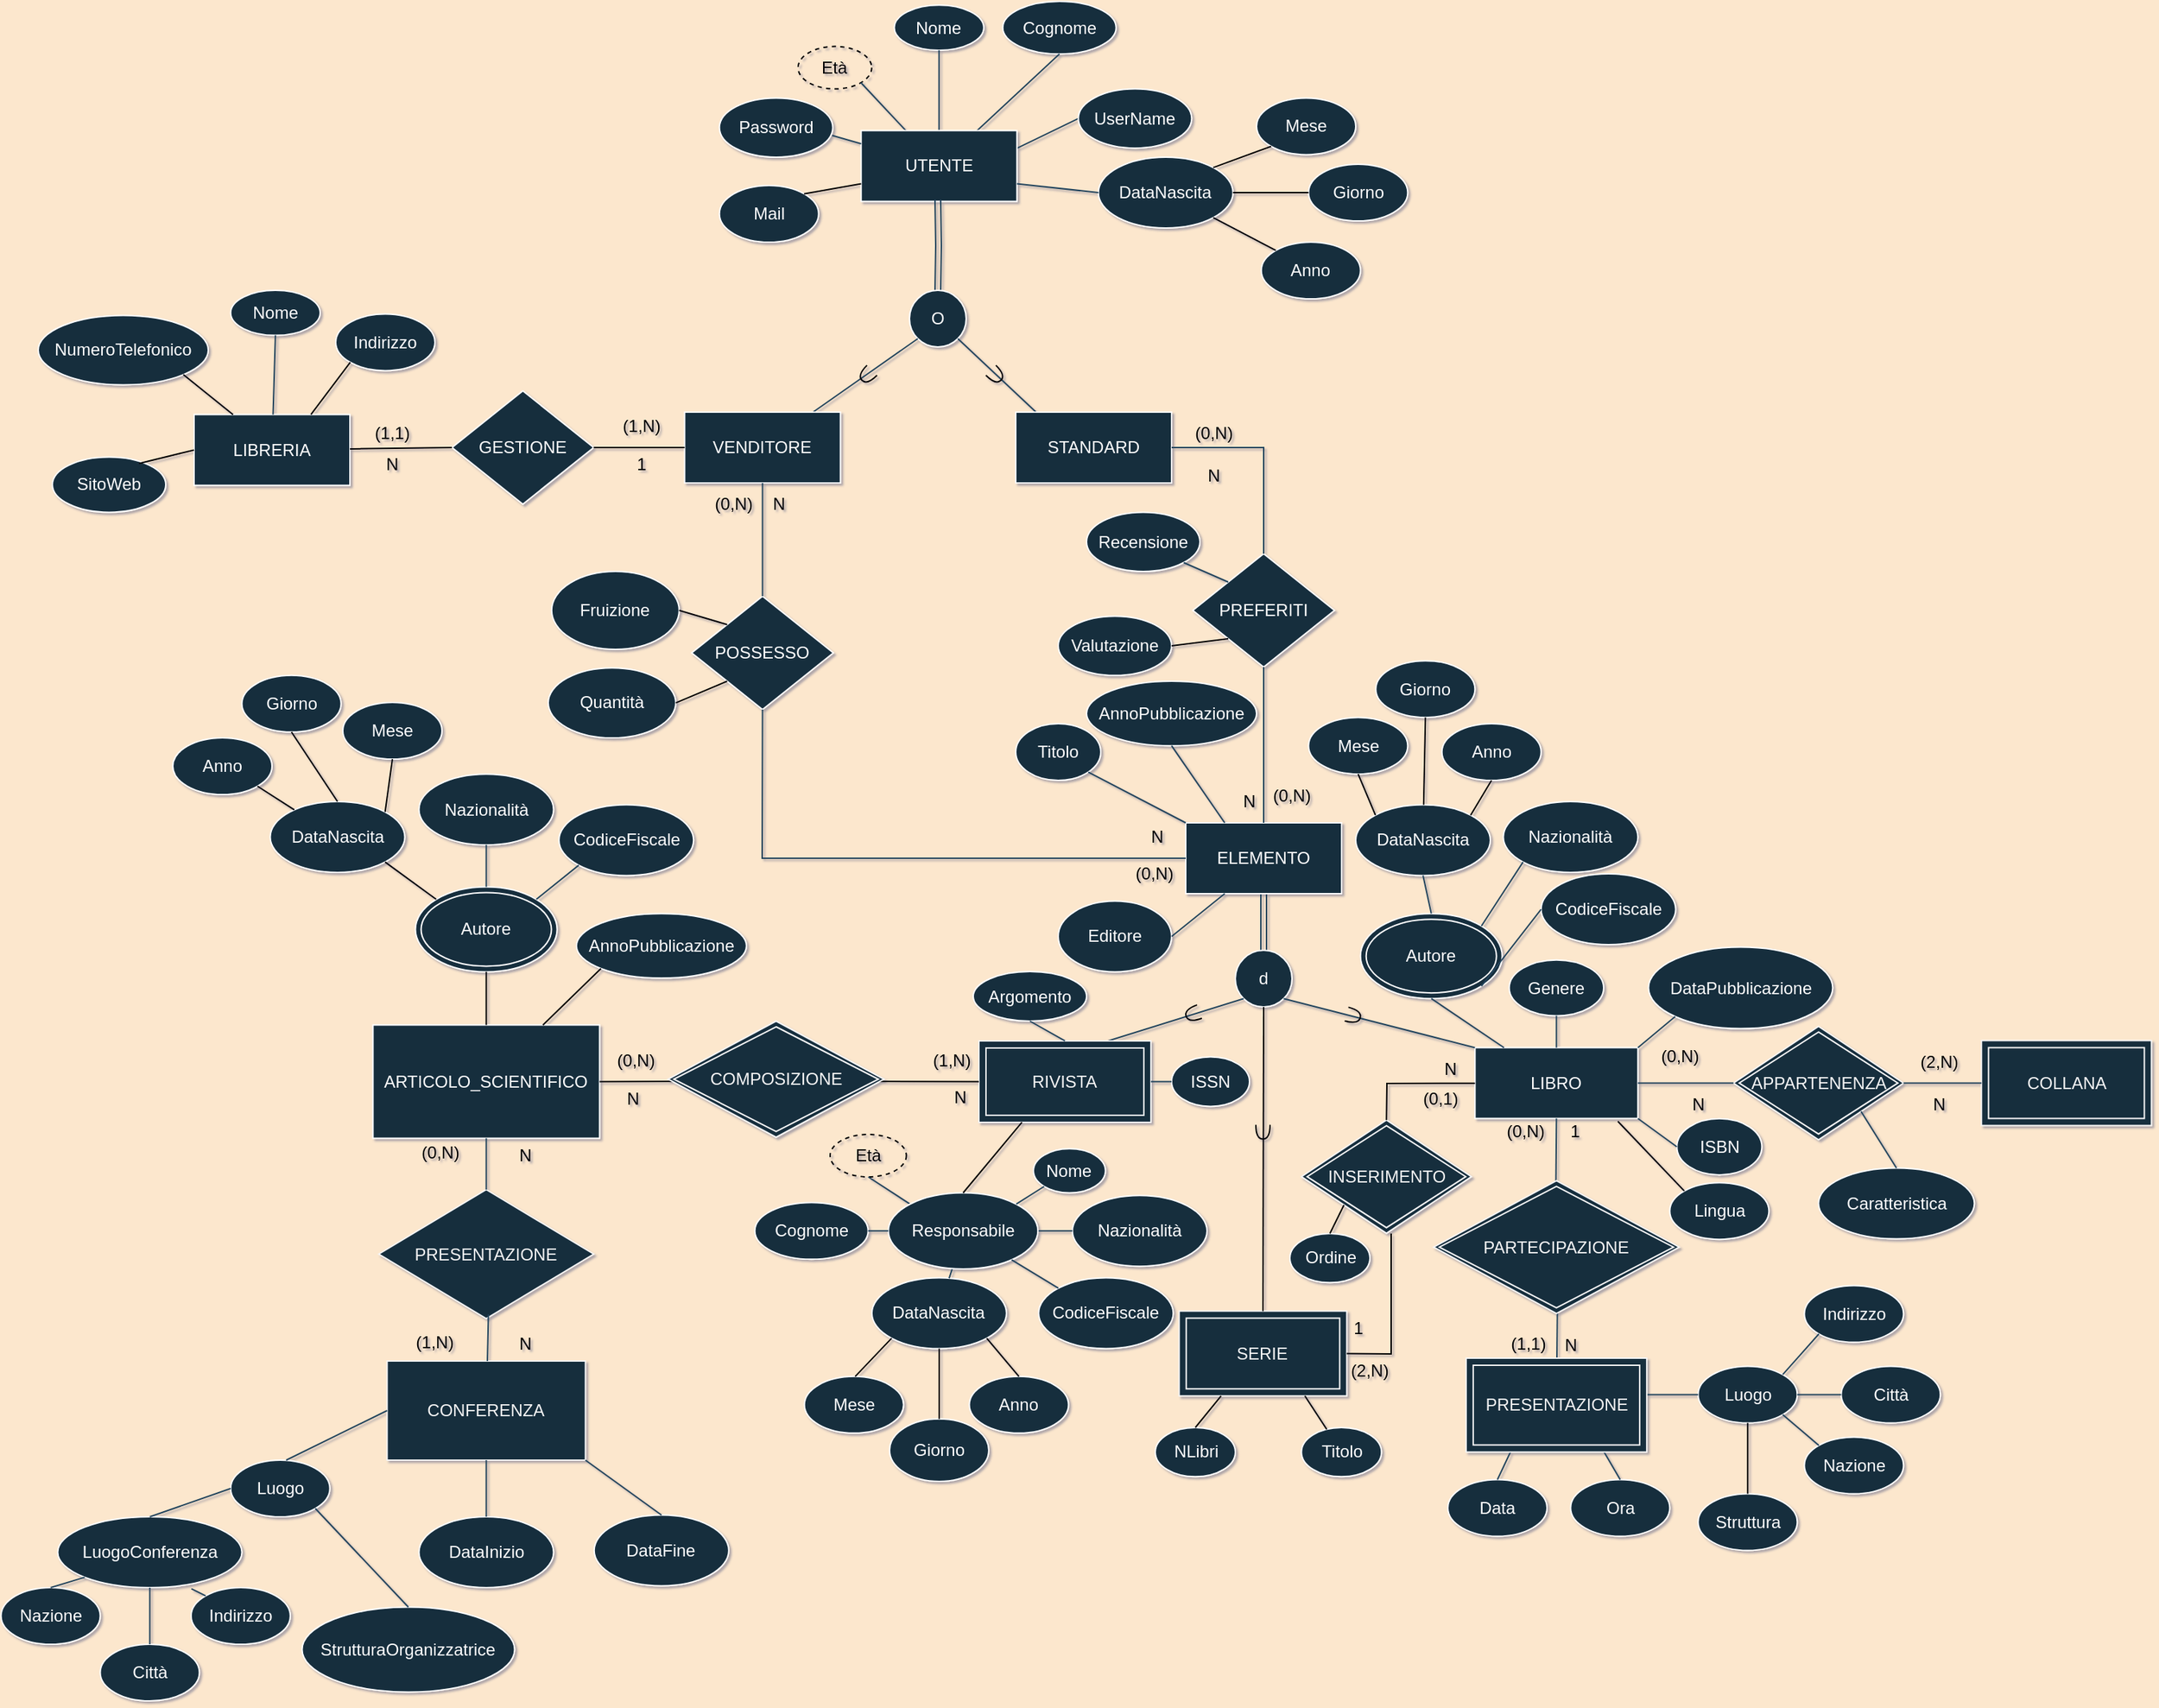 <mxfile version="20.6.0" type="github"><diagram id="M-CdDoBV60Qnlm4ifn4K" name="Pagina-1"><mxGraphModel dx="2287" dy="1705" grid="1" gridSize="10" guides="1" tooltips="1" connect="1" arrows="1" fold="1" page="1" pageScale="1" pageWidth="827" pageHeight="1169" background="#FCE7CD" math="0" shadow="1"><root><mxCell id="0"/><mxCell id="1" parent="0"/><mxCell id="KIYsPXz1NXXI_963rC55-44" style="edgeStyle=orthogonalEdgeStyle;shape=link;rounded=0;orthogonalLoop=1;jettySize=auto;html=1;exitX=0.5;exitY=1;exitDx=0;exitDy=0;labelBackgroundColor=#FCE7CD;strokeColor=#23445D;" parent="1" source="KIYsPXz1NXXI_963rC55-1" edge="1"><mxGeometry relative="1" as="geometry"><mxPoint x="80" y="230.0" as="targetPoint"/></mxGeometry></mxCell><mxCell id="KIYsPXz1NXXI_963rC55-1" value="ELEMENTO" style="rounded=0;whiteSpace=wrap;html=1;fillColor=#182E3E;strokeColor=#FFFFFF;fontColor=#FFFFFF;" parent="1" vertex="1"><mxGeometry x="25" y="140" width="110" height="50" as="geometry"/></mxCell><mxCell id="KIYsPXz1NXXI_963rC55-2" value="ARTICOLO_SCIENTIFICO" style="rounded=0;whiteSpace=wrap;html=1;fillColor=#182E3E;strokeColor=#FFFFFF;fontColor=#FFFFFF;" parent="1" vertex="1"><mxGeometry x="-548.75" y="282.73" width="160" height="80" as="geometry"/></mxCell><mxCell id="KIYsPXz1NXXI_963rC55-3" value="LIBRO" style="rounded=0;whiteSpace=wrap;html=1;fillColor=#182E3E;strokeColor=#FFFFFF;fontColor=#FFFFFF;" parent="1" vertex="1"><mxGeometry x="229.17" y="298.73" width="115" height="50" as="geometry"/></mxCell><mxCell id="KIYsPXz1NXXI_963rC55-4" value="Titolo" style="ellipse;whiteSpace=wrap;html=1;fillColor=#182E3E;strokeColor=#FFFFFF;fontColor=#FFFFFF;" parent="1" vertex="1"><mxGeometry x="-95" y="70" width="60" height="40" as="geometry"/></mxCell><mxCell id="KIYsPXz1NXXI_963rC55-8" value="" style="endArrow=none;html=1;rounded=0;exitX=1;exitY=1;exitDx=0;exitDy=0;labelBackgroundColor=#FCE7CD;strokeColor=#23445D;entryX=0;entryY=0;entryDx=0;entryDy=0;" parent="1" source="KIYsPXz1NXXI_963rC55-4" target="KIYsPXz1NXXI_963rC55-1" edge="1"><mxGeometry width="50" height="50" relative="1" as="geometry"><mxPoint x="35" y="120" as="sourcePoint"/><mxPoint x="85" y="70" as="targetPoint"/></mxGeometry></mxCell><mxCell id="KIYsPXz1NXXI_963rC55-9" value="AnnoPubblicazione" style="ellipse;whiteSpace=wrap;html=1;fillColor=#182E3E;strokeColor=#FFFFFF;fontColor=#FFFFFF;" parent="1" vertex="1"><mxGeometry x="-45" y="40" width="120" height="45.58" as="geometry"/></mxCell><mxCell id="KIYsPXz1NXXI_963rC55-11" value="" style="endArrow=none;html=1;rounded=0;entryX=0.5;entryY=1;entryDx=0;entryDy=0;labelBackgroundColor=#FCE7CD;strokeColor=#23445D;exitX=0.25;exitY=0;exitDx=0;exitDy=0;" parent="1" source="KIYsPXz1NXXI_963rC55-1" target="KIYsPXz1NXXI_963rC55-9" edge="1"><mxGeometry width="50" height="50" relative="1" as="geometry"><mxPoint x="75" y="140" as="sourcePoint"/><mxPoint x="125" y="90" as="targetPoint"/></mxGeometry></mxCell><mxCell id="KIYsPXz1NXXI_963rC55-12" value="Autore" style="ellipse;shape=doubleEllipse;whiteSpace=wrap;html=1;fillColor=#182E3E;strokeColor=#FFFFFF;fontColor=#FFFFFF;" parent="1" vertex="1"><mxGeometry x="148.34" y="204.07" width="100" height="60" as="geometry"/></mxCell><mxCell id="KIYsPXz1NXXI_963rC55-13" value="" style="endArrow=none;html=1;rounded=0;labelBackgroundColor=#FCE7CD;strokeColor=#23445D;entryX=0.5;entryY=1;entryDx=0;entryDy=0;" parent="1" source="KIYsPXz1NXXI_963rC55-3" target="KIYsPXz1NXXI_963rC55-12" edge="1"><mxGeometry width="50" height="50" relative="1" as="geometry"><mxPoint x="135" y="140" as="sourcePoint"/><mxPoint x="200" y="230" as="targetPoint"/></mxGeometry></mxCell><mxCell id="KIYsPXz1NXXI_963rC55-14" value="Nome" style="ellipse;whiteSpace=wrap;html=1;fillColor=#182E3E;strokeColor=#FFFFFF;fontColor=#FFFFFF;" parent="1" vertex="1"><mxGeometry x="-180.74" y="-437.34" width="63.16" height="31.79" as="geometry"/></mxCell><mxCell id="KIYsPXz1NXXI_963rC55-15" value="" style="endArrow=none;html=1;rounded=0;exitX=0.5;exitY=1;exitDx=0;exitDy=0;labelBackgroundColor=#FCE7CD;strokeColor=#23445D;" parent="1" source="KIYsPXz1NXXI_963rC55-14" target="_2MecV2IiAmUGZykWip9-86" edge="1"><mxGeometry width="50" height="50" relative="1" as="geometry"><mxPoint x="-110.17" y="-415.84" as="sourcePoint"/><mxPoint x="-165.607" y="-357.004" as="targetPoint"/></mxGeometry></mxCell><mxCell id="KIYsPXz1NXXI_963rC55-16" value="Cognome" style="ellipse;whiteSpace=wrap;html=1;fillColor=#182E3E;strokeColor=#FFFFFF;fontColor=#FFFFFF;" parent="1" vertex="1"><mxGeometry x="-104.16" y="-440" width="80" height="37.11" as="geometry"/></mxCell><mxCell id="KIYsPXz1NXXI_963rC55-19" value="" style="endArrow=none;html=1;rounded=0;entryX=0.5;entryY=1;entryDx=0;entryDy=0;labelBackgroundColor=#FCE7CD;strokeColor=#23445D;" parent="1" source="_2MecV2IiAmUGZykWip9-86" target="KIYsPXz1NXXI_963rC55-16" edge="1"><mxGeometry width="50" height="50" relative="1" as="geometry"><mxPoint x="-143.671" y="-355.489" as="sourcePoint"/><mxPoint x="-79.34" y="-397" as="targetPoint"/></mxGeometry></mxCell><mxCell id="KIYsPXz1NXXI_963rC55-20" value="Editore" style="ellipse;whiteSpace=wrap;html=1;fillColor=#182E3E;strokeColor=#FFFFFF;fontColor=#FFFFFF;" parent="1" vertex="1"><mxGeometry x="-65" y="195.23" width="80" height="50" as="geometry"/></mxCell><mxCell id="KIYsPXz1NXXI_963rC55-22" value="" style="endArrow=none;html=1;rounded=0;exitX=1;exitY=0.5;exitDx=0;exitDy=0;entryX=0.25;entryY=1;entryDx=0;entryDy=0;labelBackgroundColor=#FCE7CD;strokeColor=#23445D;" parent="1" source="KIYsPXz1NXXI_963rC55-20" target="KIYsPXz1NXXI_963rC55-1" edge="1"><mxGeometry width="50" height="50" relative="1" as="geometry"><mxPoint x="155" y="210" as="sourcePoint"/><mxPoint x="205" y="160" as="targetPoint"/></mxGeometry></mxCell><mxCell id="KIYsPXz1NXXI_963rC55-23" value="Fruizione" style="ellipse;whiteSpace=wrap;html=1;fillColor=#182E3E;strokeColor=#FFFFFF;fontColor=#FFFFFF;" parent="1" vertex="1"><mxGeometry x="-422.58" y="-37.5" width="90" height="55" as="geometry"/></mxCell><mxCell id="KIYsPXz1NXXI_963rC55-25" value="DataPubblicazione" style="ellipse;whiteSpace=wrap;html=1;fillColor=#182E3E;strokeColor=#FFFFFF;fontColor=#FFFFFF;" parent="1" vertex="1"><mxGeometry x="351.67" y="227.8" width="130" height="57.5" as="geometry"/></mxCell><mxCell id="KIYsPXz1NXXI_963rC55-27" value="Luogo" style="ellipse;whiteSpace=wrap;html=1;fillColor=#182E3E;strokeColor=#FFFFFF;fontColor=#FFFFFF;" parent="1" vertex="1"><mxGeometry x="386.67" y="523.73" width="70" height="40" as="geometry"/></mxCell><mxCell id="KIYsPXz1NXXI_963rC55-29" value="COLLANA" style="shape=ext;margin=3;double=1;whiteSpace=wrap;html=1;align=center;fillStyle=auto;strokeColor=#F5F5F5;fontColor=#F5F5F5;fillColor=#182E3E;" parent="1" vertex="1"><mxGeometry x="586.67" y="293.73" width="120" height="60" as="geometry"/></mxCell><mxCell id="KIYsPXz1NXXI_963rC55-30" value="&lt;font color=&quot;#f5f5f5&quot;&gt;APPARTENENZA&lt;/font&gt;" style="shape=rhombus;double=1;perimeter=rhombusPerimeter;whiteSpace=wrap;html=1;align=center;fillColor=#182E3E;fillStyle=auto;strokeColor=#F5F5F5;" parent="1" vertex="1"><mxGeometry x="411.67" y="283.73" width="120" height="80" as="geometry"/></mxCell><mxCell id="KIYsPXz1NXXI_963rC55-31" value="" style="endArrow=none;html=1;rounded=0;entryX=0;entryY=0.5;entryDx=0;entryDy=0;exitX=1;exitY=0.5;exitDx=0;exitDy=0;labelBackgroundColor=#FCE7CD;strokeColor=#23445D;fontColor=#000000;" parent="1" source="KIYsPXz1NXXI_963rC55-3" target="KIYsPXz1NXXI_963rC55-30" edge="1"><mxGeometry width="50" height="50" relative="1" as="geometry"><mxPoint x="246.67" y="333.73" as="sourcePoint"/><mxPoint x="296.67" y="283.73" as="targetPoint"/></mxGeometry></mxCell><mxCell id="KIYsPXz1NXXI_963rC55-33" value="N" style="text;html=1;strokeColor=none;fillColor=none;align=center;verticalAlign=middle;whiteSpace=wrap;rounded=0;fontColor=#000000;" parent="1" vertex="1"><mxGeometry x="526.67" y="323.73" width="60" height="30" as="geometry"/></mxCell><mxCell id="KIYsPXz1NXXI_963rC55-34" value="N" style="text;html=1;strokeColor=none;fillColor=none;align=center;verticalAlign=middle;whiteSpace=wrap;rounded=0;fontColor=#000000;" parent="1" vertex="1"><mxGeometry x="356.67" y="323.73" width="60" height="30" as="geometry"/></mxCell><mxCell id="KIYsPXz1NXXI_963rC55-37" value="(2,N)" style="text;html=1;strokeColor=none;fillColor=none;align=center;verticalAlign=middle;whiteSpace=wrap;rounded=0;fontColor=#000000;" parent="1" vertex="1"><mxGeometry x="526.67" y="293.98" width="60" height="30" as="geometry"/></mxCell><mxCell id="KIYsPXz1NXXI_963rC55-38" value="(0,N)" style="text;html=1;strokeColor=none;fillColor=none;align=center;verticalAlign=middle;whiteSpace=wrap;rounded=0;fontColor=#000000;" parent="1" vertex="1"><mxGeometry x="344.17" y="289.85" width="60" height="30" as="geometry"/></mxCell><mxCell id="KIYsPXz1NXXI_963rC55-41" value="Data" style="ellipse;whiteSpace=wrap;html=1;fillColor=#182E3E;strokeColor=#FFFFFF;fontColor=#FFFFFF;" parent="1" vertex="1"><mxGeometry x="210.01" y="603.73" width="70" height="40" as="geometry"/></mxCell><mxCell id="KIYsPXz1NXXI_963rC55-42" value="" style="endArrow=none;html=1;rounded=0;entryX=0;entryY=0.5;entryDx=0;entryDy=0;exitX=1;exitY=0.5;exitDx=0;exitDy=0;labelBackgroundColor=#FCE7CD;strokeColor=#23445D;fontColor=#000000;" parent="1" target="KIYsPXz1NXXI_963rC55-27" edge="1"><mxGeometry width="50" height="50" relative="1" as="geometry"><mxPoint x="341.67" y="543.73" as="sourcePoint"/><mxPoint x="316.67" y="453.73" as="targetPoint"/></mxGeometry></mxCell><mxCell id="KIYsPXz1NXXI_963rC55-43" value="" style="endArrow=none;html=1;rounded=0;exitX=0.5;exitY=0;exitDx=0;exitDy=0;entryX=0.25;entryY=1;entryDx=0;entryDy=0;labelBackgroundColor=#FCE7CD;strokeColor=#23445D;" parent="1" source="KIYsPXz1NXXI_963rC55-41" edge="1"><mxGeometry width="50" height="50" relative="1" as="geometry"><mxPoint x="266.67" y="503.73" as="sourcePoint"/><mxPoint x="259.17" y="573.73" as="targetPoint"/></mxGeometry></mxCell><mxCell id="KIYsPXz1NXXI_963rC55-45" value="d" style="ellipse;whiteSpace=wrap;html=1;aspect=fixed;fillColor=#182E3E;strokeColor=#FFFFFF;fontColor=#FFFFFF;" parent="1" vertex="1"><mxGeometry x="60" y="230" width="40" height="40" as="geometry"/></mxCell><mxCell id="KIYsPXz1NXXI_963rC55-66" value="" style="endArrow=none;html=1;rounded=0;entryX=1;entryY=1;entryDx=0;entryDy=0;startArrow=none;labelBackgroundColor=#FCE7CD;strokeColor=#23445D;exitX=0;exitY=0;exitDx=0;exitDy=0;" parent="1" source="KIYsPXz1NXXI_963rC55-3" target="KIYsPXz1NXXI_963rC55-45" edge="1"><mxGeometry width="50" height="50" relative="1" as="geometry"><mxPoint x="220" y="280" as="sourcePoint"/><mxPoint x="35" y="240" as="targetPoint"/></mxGeometry></mxCell><mxCell id="KIYsPXz1NXXI_963rC55-68" value="" style="endArrow=none;html=1;rounded=0;entryX=0;entryY=1;entryDx=0;entryDy=0;labelBackgroundColor=#FCE7CD;strokeColor=#23445D;exitX=0.75;exitY=0;exitDx=0;exitDy=0;" parent="1" source="_2MecV2IiAmUGZykWip9-22" target="KIYsPXz1NXXI_963rC55-45" edge="1"><mxGeometry width="50" height="50" relative="1" as="geometry"><mxPoint x="-15" y="290" as="sourcePoint"/><mxPoint x="65.858" y="264.142" as="targetPoint"/></mxGeometry></mxCell><mxCell id="KIYsPXz1NXXI_963rC55-76" value="" style="endArrow=none;html=1;rounded=0;entryX=0.5;entryY=1;entryDx=0;entryDy=0;labelBackgroundColor=#FCE7CD;strokeColor=#23445D;fontColor=#000000;" parent="1" target="KIYsPXz1NXXI_963rC55-3" edge="1"><mxGeometry width="50" height="50" relative="1" as="geometry"><mxPoint x="286.282" y="393.73" as="sourcePoint"/><mxPoint x="166.67" y="313.73" as="targetPoint"/></mxGeometry></mxCell><mxCell id="KIYsPXz1NXXI_963rC55-78" value="" style="endArrow=none;html=1;rounded=0;entryX=0.51;entryY=0.968;entryDx=0;entryDy=0;entryPerimeter=0;labelBackgroundColor=#FCE7CD;strokeColor=#23445D;fontColor=#000000;" parent="1" source="9tiekmG705ZkaHGTmHuo-40" edge="1"><mxGeometry width="50" height="50" relative="1" as="geometry"><mxPoint x="286.67" y="513.73" as="sourcePoint"/><mxPoint x="287.357" y="481.818" as="targetPoint"/></mxGeometry></mxCell><mxCell id="KIYsPXz1NXXI_963rC55-79" value="N" style="text;html=1;strokeColor=none;fillColor=none;align=center;verticalAlign=middle;whiteSpace=wrap;rounded=0;fontColor=#000000;" parent="1" vertex="1"><mxGeometry x="266.68" y="493.73" width="60" height="30" as="geometry"/></mxCell><mxCell id="KIYsPXz1NXXI_963rC55-80" value="1" style="text;html=1;strokeColor=none;fillColor=none;align=center;verticalAlign=middle;whiteSpace=wrap;rounded=0;fontColor=#000000;" parent="1" vertex="1"><mxGeometry x="270.01" y="343.25" width="60" height="30" as="geometry"/></mxCell><mxCell id="KIYsPXz1NXXI_963rC55-81" value="(0,N)" style="text;html=1;strokeColor=none;fillColor=none;align=center;verticalAlign=middle;whiteSpace=wrap;rounded=0;fontColor=#000000;" parent="1" vertex="1"><mxGeometry x="235.0" y="343.25" width="60" height="30" as="geometry"/></mxCell><mxCell id="KIYsPXz1NXXI_963rC55-82" value="(1,1)" style="text;html=1;strokeColor=none;fillColor=none;align=center;verticalAlign=middle;whiteSpace=wrap;rounded=0;fontColor=#000000;" parent="1" vertex="1"><mxGeometry x="236.67" y="492.73" width="60" height="30" as="geometry"/></mxCell><mxCell id="KIYsPXz1NXXI_963rC55-83" value="" style="endArrow=none;html=1;rounded=0;entryX=0;entryY=1;entryDx=0;entryDy=0;labelBackgroundColor=#FCE7CD;strokeColor=#23445D;exitX=1;exitY=0;exitDx=0;exitDy=0;" parent="1" source="KIYsPXz1NXXI_963rC55-3" target="KIYsPXz1NXXI_963rC55-25" edge="1"><mxGeometry width="50" height="50" relative="1" as="geometry"><mxPoint x="300.67" y="293.73" as="sourcePoint"/><mxPoint x="350.67" y="243.73" as="targetPoint"/></mxGeometry></mxCell><mxCell id="KIYsPXz1NXXI_963rC55-84" value="DataNascita" style="ellipse;whiteSpace=wrap;html=1;fillColor=#182E3E;strokeColor=#FFFFFF;fontColor=#FFFFFF;" parent="1" vertex="1"><mxGeometry x="145.0" y="127.26" width="95" height="50" as="geometry"/></mxCell><mxCell id="KIYsPXz1NXXI_963rC55-86" value="" style="endArrow=none;html=1;rounded=0;exitX=1;exitY=0.25;exitDx=0;exitDy=0;labelBackgroundColor=#FCE7CD;strokeColor=#23445D;entryX=0;entryY=0.5;entryDx=0;entryDy=0;" parent="1" source="_2MecV2IiAmUGZykWip9-86" target="_2MecV2IiAmUGZykWip9-87" edge="1"><mxGeometry width="50" height="50" relative="1" as="geometry"><mxPoint x="-123.985" y="-348.213" as="sourcePoint"/><mxPoint x="-72.5" y="-388.21" as="targetPoint"/></mxGeometry></mxCell><mxCell id="KIYsPXz1NXXI_963rC55-87" value="CodiceFiscale" style="ellipse;whiteSpace=wrap;html=1;fillColor=#182E3E;strokeColor=#FFFFFF;fontColor=#FFFFFF;" parent="1" vertex="1"><mxGeometry x="275.84" y="176.03" width="95" height="50" as="geometry"/></mxCell><mxCell id="KIYsPXz1NXXI_963rC55-88" value="" style="endArrow=none;html=1;rounded=0;entryX=0;entryY=0.5;entryDx=0;entryDy=0;exitX=1;exitY=1;exitDx=0;exitDy=0;labelBackgroundColor=#FCE7CD;strokeColor=#23445D;" parent="1" source="KIYsPXz1NXXI_963rC55-12" target="KIYsPXz1NXXI_963rC55-87" edge="1"><mxGeometry width="50" height="50" relative="1" as="geometry"><mxPoint x="208.34" y="296.03" as="sourcePoint"/><mxPoint x="258.34" y="246.03" as="targetPoint"/></mxGeometry></mxCell><mxCell id="HXUEYXObNeZ3FaIWYVhp-1" value="" style="endArrow=none;html=1;rounded=0;entryX=0;entryY=0.5;entryDx=0;entryDy=0;labelBackgroundColor=#FCE7CD;strokeColor=#23445D;fontColor=#000000;" parent="1" source="KIYsPXz1NXXI_963rC55-30" target="KIYsPXz1NXXI_963rC55-29" edge="1"><mxGeometry width="50" height="50" relative="1" as="geometry"><mxPoint x="426.67" y="383.73" as="sourcePoint"/><mxPoint x="476.67" y="333.73" as="targetPoint"/></mxGeometry></mxCell><mxCell id="_2MecV2IiAmUGZykWip9-1" value="Nazionalità" style="ellipse;whiteSpace=wrap;html=1;strokeColor=#FFFFFF;fontColor=#FFFFFF;fillColor=#182E3E;" parent="1" vertex="1"><mxGeometry x="249.18" y="125" width="95" height="50" as="geometry"/></mxCell><mxCell id="_2MecV2IiAmUGZykWip9-5" value="" style="endArrow=none;html=1;rounded=0;strokeColor=#23445D;entryX=0;entryY=1;entryDx=0;entryDy=0;exitX=1;exitY=0;exitDx=0;exitDy=0;" parent="1" source="KIYsPXz1NXXI_963rC55-12" target="_2MecV2IiAmUGZykWip9-1" edge="1"><mxGeometry width="50" height="50" relative="1" as="geometry"><mxPoint x="138.34" y="156.03" as="sourcePoint"/><mxPoint x="188.34" y="106.03" as="targetPoint"/></mxGeometry></mxCell><mxCell id="_2MecV2IiAmUGZykWip9-6" value="&lt;font color=&quot;#000000&quot;&gt;Età&lt;/font&gt;" style="ellipse;whiteSpace=wrap;html=1;align=center;dashed=1;strokeColor=#000000;fontColor=#FFFFFF;fillColor=none;" parent="1" vertex="1"><mxGeometry x="-248.66" y="-408.21" width="52" height="30" as="geometry"/></mxCell><mxCell id="_2MecV2IiAmUGZykWip9-7" value="" style="endArrow=none;html=1;rounded=0;strokeColor=#23445D;fontColor=#000000;exitX=1;exitY=1;exitDx=0;exitDy=0;" parent="1" source="_2MecV2IiAmUGZykWip9-6" target="_2MecV2IiAmUGZykWip9-86" edge="1"><mxGeometry width="50" height="50" relative="1" as="geometry"><mxPoint x="-269.34" y="-267" as="sourcePoint"/><mxPoint x="-194.695" y="-348.213" as="targetPoint"/></mxGeometry></mxCell><mxCell id="_2MecV2IiAmUGZykWip9-8" value="" style="shape=requiredInterface;html=1;verticalLabelPosition=bottom;sketch=0;strokeColor=#000000;fontColor=#000000;fillColor=none;rotation=15;" parent="1" vertex="1"><mxGeometry x="138.34" y="271.31" width="10" height="10" as="geometry"/></mxCell><mxCell id="_2MecV2IiAmUGZykWip9-9" value="" style="shape=requiredInterface;html=1;verticalLabelPosition=bottom;sketch=0;strokeColor=#000000;fontColor=#000000;fillColor=none;rotation=-200;" parent="1" vertex="1"><mxGeometry x="25.0" y="270" width="10" height="10" as="geometry"/></mxCell><mxCell id="_2MecV2IiAmUGZykWip9-11" value="Lingua" style="ellipse;whiteSpace=wrap;html=1;fillColor=#182E3E;strokeColor=#FFFFFF;fontColor=#FFFFFF;" parent="1" vertex="1"><mxGeometry x="366.67" y="394.08" width="70" height="40" as="geometry"/></mxCell><mxCell id="_2MecV2IiAmUGZykWip9-13" value="Genere" style="ellipse;whiteSpace=wrap;html=1;fillColor=#182E3E;strokeColor=#FFFFFF;fontColor=#FFFFFF;" parent="1" vertex="1"><mxGeometry x="253.34" y="236.86" width="66.66" height="39.38" as="geometry"/></mxCell><mxCell id="_2MecV2IiAmUGZykWip9-14" value="" style="endArrow=none;html=1;rounded=0;strokeColor=#23445D;fontColor=#000000;entryX=0.5;entryY=1;entryDx=0;entryDy=0;" parent="1" source="KIYsPXz1NXXI_963rC55-3" target="_2MecV2IiAmUGZykWip9-13" edge="1"><mxGeometry width="50" height="50" relative="1" as="geometry"><mxPoint x="266.67" y="333.73" as="sourcePoint"/><mxPoint x="316.67" y="283.73" as="targetPoint"/></mxGeometry></mxCell><mxCell id="_2MecV2IiAmUGZykWip9-15" value="ISBN" style="ellipse;whiteSpace=wrap;html=1;fillColor=#182E3E;strokeColor=#FFFFFF;fontColor=#FFFFFF;" parent="1" vertex="1"><mxGeometry x="371.67" y="348.89" width="60" height="39.69" as="geometry"/></mxCell><mxCell id="_2MecV2IiAmUGZykWip9-17" value="" style="endArrow=none;html=1;rounded=0;strokeColor=#23445D;fontColor=#000000;exitX=0;exitY=0.5;exitDx=0;exitDy=0;entryX=1;entryY=1;entryDx=0;entryDy=0;" parent="1" source="_2MecV2IiAmUGZykWip9-15" target="KIYsPXz1NXXI_963rC55-3" edge="1"><mxGeometry width="50" height="50" relative="1" as="geometry"><mxPoint x="464.16" y="398.58" as="sourcePoint"/><mxPoint x="425.84" y="383.9" as="targetPoint"/></mxGeometry></mxCell><mxCell id="_2MecV2IiAmUGZykWip9-18" value="Ora" style="ellipse;whiteSpace=wrap;html=1;fillColor=#182E3E;strokeColor=#FFFFFF;fontColor=#FFFFFF;" parent="1" vertex="1"><mxGeometry x="296.67" y="603.73" width="70" height="40" as="geometry"/></mxCell><mxCell id="_2MecV2IiAmUGZykWip9-19" value="" style="endArrow=none;html=1;rounded=0;exitX=0.5;exitY=0;exitDx=0;exitDy=0;entryX=0.75;entryY=1;entryDx=0;entryDy=0;labelBackgroundColor=#FCE7CD;strokeColor=#23445D;" parent="1" source="_2MecV2IiAmUGZykWip9-18" edge="1"><mxGeometry width="50" height="50" relative="1" as="geometry"><mxPoint x="353.33" y="503.73" as="sourcePoint"/><mxPoint x="314.17" y="573.73" as="targetPoint"/></mxGeometry></mxCell><mxCell id="_2MecV2IiAmUGZykWip9-22" value="RIVISTA" style="shape=ext;margin=3;double=1;whiteSpace=wrap;html=1;align=center;fillStyle=auto;strokeColor=#F5F5F5;fontColor=#F5F5F5;fillColor=#182E3E;" parent="1" vertex="1"><mxGeometry x="-121" y="293.98" width="121.42" height="57.5" as="geometry"/></mxCell><mxCell id="_2MecV2IiAmUGZykWip9-23" value="CONFERENZA" style="shape=ext;margin=3;whiteSpace=wrap;html=1;align=center;fillStyle=auto;strokeColor=#F5F5F5;fontColor=#F5F5F5;fillColor=#182E3E;" parent="1" vertex="1"><mxGeometry x="-538.75" y="520" width="140" height="70" as="geometry"/></mxCell><mxCell id="_2MecV2IiAmUGZykWip9-40" value="Argomento" style="ellipse;whiteSpace=wrap;html=1;fillColor=#182E3E;strokeColor=#FFFFFF;fontColor=#FFFFFF;" parent="1" vertex="1"><mxGeometry x="-125" y="245.0" width="80" height="35" as="geometry"/></mxCell><mxCell id="_2MecV2IiAmUGZykWip9-41" value="" style="endArrow=none;html=1;rounded=0;strokeColor=#23445D;fontColor=#000000;entryX=0.5;entryY=1;entryDx=0;entryDy=0;exitX=0.5;exitY=0;exitDx=0;exitDy=0;" parent="1" source="_2MecV2IiAmUGZykWip9-22" target="_2MecV2IiAmUGZykWip9-40" edge="1"><mxGeometry width="50" height="50" relative="1" as="geometry"><mxPoint x="-40" y="370" as="sourcePoint"/><mxPoint x="65" y="445" as="targetPoint"/></mxGeometry></mxCell><mxCell id="_2MecV2IiAmUGZykWip9-46" value="Nome" style="ellipse;whiteSpace=wrap;html=1;fillColor=#182E3E;strokeColor=#FFFFFF;fontColor=#FFFFFF;" parent="1" vertex="1"><mxGeometry x="-82.51" y="370.09" width="50.83" height="31.16" as="geometry"/></mxCell><mxCell id="_2MecV2IiAmUGZykWip9-48" value="Cognome" style="ellipse;whiteSpace=wrap;html=1;fillColor=#182E3E;strokeColor=#FFFFFF;fontColor=#FFFFFF;" parent="1" vertex="1"><mxGeometry x="-279.18" y="408.13" width="80" height="40" as="geometry"/></mxCell><mxCell id="_2MecV2IiAmUGZykWip9-50" value="DataNascita" style="ellipse;whiteSpace=wrap;html=1;fillColor=#182E3E;strokeColor=#FFFFFF;fontColor=#FFFFFF;" parent="1" vertex="1"><mxGeometry x="-196.55" y="461.27" width="95" height="50" as="geometry"/></mxCell><mxCell id="_2MecV2IiAmUGZykWip9-51" value="" style="endArrow=none;html=1;rounded=0;labelBackgroundColor=#FCE7CD;strokeColor=#23445D;" parent="1" source="_2MecV2IiAmUGZykWip9-58" target="_2MecV2IiAmUGZykWip9-50" edge="1"><mxGeometry width="50" height="50" relative="1" as="geometry"><mxPoint x="-121.935" y="351.177" as="sourcePoint"/><mxPoint x="-240.95" y="362.39" as="targetPoint"/></mxGeometry></mxCell><mxCell id="_2MecV2IiAmUGZykWip9-52" value="CodiceFiscale" style="ellipse;whiteSpace=wrap;html=1;fillColor=#182E3E;strokeColor=#FFFFFF;fontColor=#FFFFFF;" parent="1" vertex="1"><mxGeometry x="-78.84" y="461.27" width="95" height="50" as="geometry"/></mxCell><mxCell id="_2MecV2IiAmUGZykWip9-54" value="Nazionalità" style="ellipse;whiteSpace=wrap;html=1;strokeColor=#FFFFFF;fontColor=#FFFFFF;fillColor=#182E3E;" parent="1" vertex="1"><mxGeometry x="-55.0" y="403.13" width="95" height="50" as="geometry"/></mxCell><mxCell id="_2MecV2IiAmUGZykWip9-55" value="" style="endArrow=none;html=1;rounded=0;strokeColor=#23445D;entryX=0;entryY=0.5;entryDx=0;entryDy=0;exitX=1;exitY=0.5;exitDx=0;exitDy=0;" parent="1" source="_2MecV2IiAmUGZykWip9-58" target="_2MecV2IiAmUGZykWip9-54" edge="1"><mxGeometry width="50" height="50" relative="1" as="geometry"><mxPoint x="-107.29" y="372.39" as="sourcePoint"/><mxPoint x="-167.29" y="322.39" as="targetPoint"/></mxGeometry></mxCell><mxCell id="_2MecV2IiAmUGZykWip9-56" value="&lt;font color=&quot;#000000&quot;&gt;Età&lt;/font&gt;" style="ellipse;whiteSpace=wrap;html=1;align=center;dashed=1;strokeColor=#000000;fontColor=#FFFFFF;fillColor=none;" parent="1" vertex="1"><mxGeometry x="-226.03" y="360.0" width="53.83" height="30" as="geometry"/></mxCell><mxCell id="_2MecV2IiAmUGZykWip9-57" value="" style="endArrow=none;html=1;rounded=0;strokeColor=#23445D;fontColor=#000000;exitX=0.5;exitY=1;exitDx=0;exitDy=0;entryX=0;entryY=0;entryDx=0;entryDy=0;" parent="1" source="_2MecV2IiAmUGZykWip9-56" target="_2MecV2IiAmUGZykWip9-58" edge="1"><mxGeometry width="50" height="50" relative="1" as="geometry"><mxPoint x="-90.95" y="352.39" as="sourcePoint"/><mxPoint x="-192.347" y="350.999" as="targetPoint"/></mxGeometry></mxCell><mxCell id="_2MecV2IiAmUGZykWip9-58" value="Responsabile" style="ellipse;whiteSpace=wrap;html=1;fillColor=#182E3E;strokeColor=#FFFFFF;fontColor=#FFFFFF;" parent="1" vertex="1"><mxGeometry x="-184.92" y="401.25" width="105.58" height="53.75" as="geometry"/></mxCell><mxCell id="_2MecV2IiAmUGZykWip9-59" value="" style="endArrow=none;html=1;rounded=0;strokeColor=#23445D;fontColor=#000000;exitX=0;exitY=0;exitDx=0;exitDy=0;" parent="1" source="_2MecV2IiAmUGZykWip9-52" target="_2MecV2IiAmUGZykWip9-58" edge="1"><mxGeometry width="50" height="50" relative="1" as="geometry"><mxPoint x="14.05" y="469.89" as="sourcePoint"/><mxPoint x="65.8" y="459.66" as="targetPoint"/></mxGeometry></mxCell><mxCell id="_2MecV2IiAmUGZykWip9-61" value="Luogo" style="ellipse;whiteSpace=wrap;html=1;fillColor=#182E3E;strokeColor=#FFFFFF;fontColor=#FFFFFF;" parent="1" vertex="1"><mxGeometry x="-649.17" y="590" width="70" height="40" as="geometry"/></mxCell><mxCell id="_2MecV2IiAmUGZykWip9-62" value="" style="endArrow=none;html=1;rounded=0;strokeColor=#23445D;fontColor=#000000;entryX=0;entryY=0.5;entryDx=0;entryDy=0;" parent="1" target="_2MecV2IiAmUGZykWip9-23" edge="1"><mxGeometry width="50" height="50" relative="1" as="geometry"><mxPoint x="-610" y="590" as="sourcePoint"/><mxPoint x="-311.25" y="553.73" as="targetPoint"/></mxGeometry></mxCell><mxCell id="_2MecV2IiAmUGZykWip9-63" value="DataInizio" style="ellipse;whiteSpace=wrap;html=1;fillColor=#182E3E;strokeColor=#FFFFFF;fontColor=#FFFFFF;" parent="1" vertex="1"><mxGeometry x="-516.25" y="630" width="95" height="50" as="geometry"/></mxCell><mxCell id="_2MecV2IiAmUGZykWip9-64" value="" style="endArrow=none;html=1;rounded=0;strokeColor=#23445D;fontColor=#000000;exitX=0.5;exitY=0;exitDx=0;exitDy=0;entryX=0.5;entryY=1;entryDx=0;entryDy=0;" parent="1" source="_2MecV2IiAmUGZykWip9-63" target="_2MecV2IiAmUGZykWip9-23" edge="1"><mxGeometry width="50" height="50" relative="1" as="geometry"><mxPoint x="-361.25" y="603.73" as="sourcePoint"/><mxPoint x="-311.25" y="553.73" as="targetPoint"/></mxGeometry></mxCell><mxCell id="_2MecV2IiAmUGZykWip9-65" value="DataFine" style="ellipse;whiteSpace=wrap;html=1;fillColor=#182E3E;strokeColor=#FFFFFF;fontColor=#FFFFFF;" parent="1" vertex="1"><mxGeometry x="-392.58" y="628.73" width="95" height="50" as="geometry"/></mxCell><mxCell id="_2MecV2IiAmUGZykWip9-66" value="" style="endArrow=none;html=1;rounded=0;strokeColor=#23445D;fontColor=#000000;exitX=0.5;exitY=0;exitDx=0;exitDy=0;entryX=1;entryY=1;entryDx=0;entryDy=0;" parent="1" source="_2MecV2IiAmUGZykWip9-65" target="_2MecV2IiAmUGZykWip9-23" edge="1"><mxGeometry width="50" height="50" relative="1" as="geometry"><mxPoint x="-361.25" y="603.73" as="sourcePoint"/><mxPoint x="-311.25" y="553.73" as="targetPoint"/></mxGeometry></mxCell><mxCell id="_2MecV2IiAmUGZykWip9-69" value="LuogoConferenza" style="ellipse;whiteSpace=wrap;html=1;fillColor=#182E3E;strokeColor=#FFFFFF;fontColor=#FFFFFF;" parent="1" vertex="1"><mxGeometry x="-771.25" y="630" width="130" height="50" as="geometry"/></mxCell><mxCell id="_2MecV2IiAmUGZykWip9-70" value="" style="endArrow=none;html=1;rounded=0;strokeColor=#23445D;fontColor=#000000;exitX=0.5;exitY=0;exitDx=0;exitDy=0;entryX=0;entryY=0.5;entryDx=0;entryDy=0;" parent="1" source="_2MecV2IiAmUGZykWip9-69" target="_2MecV2IiAmUGZykWip9-61" edge="1"><mxGeometry width="50" height="50" relative="1" as="geometry"><mxPoint x="-458.75" y="693.73" as="sourcePoint"/><mxPoint x="-408.75" y="643.73" as="targetPoint"/></mxGeometry></mxCell><mxCell id="_2MecV2IiAmUGZykWip9-72" value="StrutturaOrganizzatrice" style="ellipse;whiteSpace=wrap;html=1;fillColor=#182E3E;strokeColor=#FFFFFF;fontColor=#FFFFFF;" parent="1" vertex="1"><mxGeometry x="-598.75" y="693.73" width="150" height="60" as="geometry"/></mxCell><mxCell id="_2MecV2IiAmUGZykWip9-73" value="" style="endArrow=none;html=1;rounded=0;strokeColor=#23445D;fontColor=#000000;exitX=1;exitY=1;exitDx=0;exitDy=0;entryX=0.5;entryY=0;entryDx=0;entryDy=0;" parent="1" source="_2MecV2IiAmUGZykWip9-61" target="_2MecV2IiAmUGZykWip9-72" edge="1"><mxGeometry width="50" height="50" relative="1" as="geometry"><mxPoint x="-458.75" y="693.73" as="sourcePoint"/><mxPoint x="-408.75" y="643.73" as="targetPoint"/></mxGeometry></mxCell><mxCell id="_2MecV2IiAmUGZykWip9-74" value="Nazione" style="ellipse;whiteSpace=wrap;html=1;fillColor=#182E3E;strokeColor=#FFFFFF;fontColor=#FFFFFF;" parent="1" vertex="1"><mxGeometry x="-811.25" y="680" width="70" height="40" as="geometry"/></mxCell><mxCell id="_2MecV2IiAmUGZykWip9-75" value="" style="endArrow=none;html=1;rounded=0;strokeColor=#23445D;fontColor=#000000;entryX=0;entryY=1;entryDx=0;entryDy=0;exitX=0.5;exitY=0;exitDx=0;exitDy=0;" parent="1" source="_2MecV2IiAmUGZykWip9-74" target="_2MecV2IiAmUGZykWip9-69" edge="1"><mxGeometry width="50" height="50" relative="1" as="geometry"><mxPoint x="-796.25" y="763.73" as="sourcePoint"/><mxPoint x="-746.25" y="713.73" as="targetPoint"/></mxGeometry></mxCell><mxCell id="_2MecV2IiAmUGZykWip9-76" value="Città" style="ellipse;whiteSpace=wrap;html=1;fillColor=#182E3E;strokeColor=#FFFFFF;fontColor=#FFFFFF;" parent="1" vertex="1"><mxGeometry x="-741.25" y="720" width="70" height="40" as="geometry"/></mxCell><mxCell id="_2MecV2IiAmUGZykWip9-77" value="" style="endArrow=none;html=1;rounded=0;strokeColor=#23445D;fontColor=#000000;exitX=0.5;exitY=0;exitDx=0;exitDy=0;entryX=0.5;entryY=1;entryDx=0;entryDy=0;" parent="1" source="_2MecV2IiAmUGZykWip9-76" target="_2MecV2IiAmUGZykWip9-69" edge="1"><mxGeometry width="50" height="50" relative="1" as="geometry"><mxPoint x="-668.75" y="783.73" as="sourcePoint"/><mxPoint x="-618.75" y="733.73" as="targetPoint"/></mxGeometry></mxCell><mxCell id="_2MecV2IiAmUGZykWip9-78" value="Indirizzo" style="ellipse;whiteSpace=wrap;html=1;fillColor=#182E3E;strokeColor=#FFFFFF;fontColor=#FFFFFF;" parent="1" vertex="1"><mxGeometry x="-677.09" y="680" width="70" height="40" as="geometry"/></mxCell><mxCell id="_2MecV2IiAmUGZykWip9-79" value="" style="endArrow=none;html=1;rounded=0;strokeColor=#23445D;fontColor=#000000;exitX=0;exitY=0;exitDx=0;exitDy=0;entryX=0.726;entryY=1.017;entryDx=0;entryDy=0;entryPerimeter=0;" parent="1" source="_2MecV2IiAmUGZykWip9-78" target="_2MecV2IiAmUGZykWip9-69" edge="1"><mxGeometry width="50" height="50" relative="1" as="geometry"><mxPoint x="-643.75" y="753.73" as="sourcePoint"/><mxPoint x="-593.75" y="703.73" as="targetPoint"/></mxGeometry></mxCell><mxCell id="_2MecV2IiAmUGZykWip9-82" value="" style="endArrow=none;html=1;rounded=0;strokeColor=#23445D;fontColor=#000000;entryX=1;entryY=0.5;entryDx=0;entryDy=0;exitX=0;exitY=0.5;exitDx=0;exitDy=0;" parent="1" source="_2MecV2IiAmUGZykWip9-58" target="_2MecV2IiAmUGZykWip9-48" edge="1"><mxGeometry width="50" height="50" relative="1" as="geometry"><mxPoint x="-240.95" y="402.39" as="sourcePoint"/><mxPoint x="-190.95" y="352.39" as="targetPoint"/></mxGeometry></mxCell><mxCell id="_2MecV2IiAmUGZykWip9-83" value="" style="endArrow=none;html=1;rounded=0;strokeColor=#23445D;fontColor=#000000;exitX=0;exitY=1;exitDx=0;exitDy=0;entryX=1;entryY=0;entryDx=0;entryDy=0;" parent="1" source="_2MecV2IiAmUGZykWip9-46" target="_2MecV2IiAmUGZykWip9-58" edge="1"><mxGeometry width="50" height="50" relative="1" as="geometry"><mxPoint x="-50.95" y="342.39" as="sourcePoint"/><mxPoint x="109.05" y="332.39" as="targetPoint"/></mxGeometry></mxCell><mxCell id="_2MecV2IiAmUGZykWip9-84" value="Caratteristica" style="ellipse;whiteSpace=wrap;html=1;fillColor=#182E3E;strokeColor=#FFFFFF;fontColor=#FFFFFF;" parent="1" vertex="1"><mxGeometry x="471.67" y="383.73" width="110" height="50" as="geometry"/></mxCell><mxCell id="_2MecV2IiAmUGZykWip9-85" value="" style="endArrow=none;html=1;rounded=0;strokeColor=#23445D;fontColor=#000000;exitX=0.5;exitY=0;exitDx=0;exitDy=0;entryX=1;entryY=1;entryDx=0;entryDy=0;" parent="1" source="_2MecV2IiAmUGZykWip9-84" target="KIYsPXz1NXXI_963rC55-30" edge="1"><mxGeometry width="50" height="50" relative="1" as="geometry"><mxPoint x="316.67" y="363.73" as="sourcePoint"/><mxPoint x="366.67" y="313.73" as="targetPoint"/></mxGeometry></mxCell><mxCell id="_2MecV2IiAmUGZykWip9-86" value="UTENTE" style="rounded=0;whiteSpace=wrap;html=1;fillColor=#182E3E;strokeColor=#FFFFFF;fontColor=#FFFFFF;" parent="1" vertex="1"><mxGeometry x="-204.16" y="-348.79" width="110" height="50" as="geometry"/></mxCell><mxCell id="_2MecV2IiAmUGZykWip9-87" value="UserName" style="ellipse;whiteSpace=wrap;html=1;fillColor=#182E3E;strokeColor=#FFFFFF;fontColor=#FFFFFF;" parent="1" vertex="1"><mxGeometry x="-50.82" y="-378.21" width="80" height="41.79" as="geometry"/></mxCell><mxCell id="_2MecV2IiAmUGZykWip9-88" value="Password" style="ellipse;whiteSpace=wrap;html=1;fillColor=#182E3E;strokeColor=#FFFFFF;fontColor=#FFFFFF;" parent="1" vertex="1"><mxGeometry x="-304.16" y="-371.79" width="80" height="41.79" as="geometry"/></mxCell><mxCell id="_2MecV2IiAmUGZykWip9-90" value="" style="endArrow=none;html=1;rounded=0;strokeColor=#23445D;fontColor=#000000;entryX=0.5;entryY=1;entryDx=0;entryDy=0;exitX=0.5;exitY=0;exitDx=0;exitDy=0;" parent="1" source="KIYsPXz1NXXI_963rC55-12" target="KIYsPXz1NXXI_963rC55-84" edge="1"><mxGeometry width="50" height="50" relative="1" as="geometry"><mxPoint x="-41.66" y="106.03" as="sourcePoint"/><mxPoint x="8.34" y="56.03" as="targetPoint"/></mxGeometry></mxCell><mxCell id="_2MecV2IiAmUGZykWip9-91" value="" style="endArrow=none;html=1;rounded=0;strokeColor=#23445D;fontColor=#000000;exitX=0.994;exitY=0.633;exitDx=0;exitDy=0;exitPerimeter=0;" parent="1" source="_2MecV2IiAmUGZykWip9-88" target="_2MecV2IiAmUGZykWip9-86" edge="1"><mxGeometry width="50" height="50" relative="1" as="geometry"><mxPoint x="-122.5" y="-368.79" as="sourcePoint"/><mxPoint x="-72.5" y="-418.79" as="targetPoint"/></mxGeometry></mxCell><mxCell id="_2MecV2IiAmUGZykWip9-92" value="DataNascita" style="ellipse;whiteSpace=wrap;html=1;fillColor=#182E3E;strokeColor=#FFFFFF;fontColor=#FFFFFF;" parent="1" vertex="1"><mxGeometry x="-36.66" y="-330" width="95" height="50" as="geometry"/></mxCell><mxCell id="_2MecV2IiAmUGZykWip9-94" value="" style="endArrow=none;html=1;rounded=0;strokeColor=#23445D;fontColor=#000000;entryX=0;entryY=0.5;entryDx=0;entryDy=0;exitX=1;exitY=0.75;exitDx=0;exitDy=0;" parent="1" source="_2MecV2IiAmUGZykWip9-86" target="_2MecV2IiAmUGZykWip9-92" edge="1"><mxGeometry width="50" height="50" relative="1" as="geometry"><mxPoint x="-242.5" y="-270" as="sourcePoint"/><mxPoint x="-192.5" y="-320" as="targetPoint"/></mxGeometry></mxCell><mxCell id="_2MecV2IiAmUGZykWip9-116" value="PREFERITI" style="rhombus;whiteSpace=wrap;html=1;fillColor=#182E3E;strokeColor=#FFFFFF;fontColor=#FFFFFF;" parent="1" vertex="1"><mxGeometry x="30" y="-50" width="100" height="80" as="geometry"/></mxCell><mxCell id="_2MecV2IiAmUGZykWip9-117" value="" style="endArrow=none;html=1;rounded=0;strokeColor=#23445D;fontColor=#000000;entryX=0.5;entryY=1;entryDx=0;entryDy=0;" parent="1" source="KIYsPXz1NXXI_963rC55-1" target="_2MecV2IiAmUGZykWip9-116" edge="1"><mxGeometry width="50" height="50" relative="1" as="geometry"><mxPoint x="-35" y="80" as="sourcePoint"/><mxPoint x="15" y="30" as="targetPoint"/></mxGeometry></mxCell><mxCell id="_2MecV2IiAmUGZykWip9-118" value="Recensione" style="ellipse;whiteSpace=wrap;html=1;fillColor=#182E3E;strokeColor=#FFFFFF;fontColor=#FFFFFF;" parent="1" vertex="1"><mxGeometry x="-45.0" y="-79.29" width="80" height="41.79" as="geometry"/></mxCell><mxCell id="_2MecV2IiAmUGZykWip9-119" value="" style="endArrow=none;html=1;rounded=0;strokeColor=#23445D;fontColor=#000000;entryX=0;entryY=0;entryDx=0;entryDy=0;exitX=1;exitY=1;exitDx=0;exitDy=0;" parent="1" source="_2MecV2IiAmUGZykWip9-118" target="_2MecV2IiAmUGZykWip9-116" edge="1"><mxGeometry width="50" height="50" relative="1" as="geometry"><mxPoint x="-35" y="-10" as="sourcePoint"/><mxPoint x="15" y="-60" as="targetPoint"/></mxGeometry></mxCell><mxCell id="_2MecV2IiAmUGZykWip9-122" style="edgeStyle=orthogonalEdgeStyle;shape=link;rounded=0;orthogonalLoop=1;jettySize=auto;html=1;strokeColor=#23445D;fontColor=#000000;" parent="1" target="_2MecV2IiAmUGZykWip9-123" edge="1"><mxGeometry relative="1" as="geometry"><mxPoint x="-93.893" y="-290" as="targetPoint"/><mxPoint x="-150" y="-300" as="sourcePoint"/></mxGeometry></mxCell><mxCell id="_2MecV2IiAmUGZykWip9-123" value="O" style="ellipse;whiteSpace=wrap;html=1;aspect=fixed;fillColor=#182E3E;strokeColor=#FFFFFF;fontColor=#FFFFFF;" parent="1" vertex="1"><mxGeometry x="-170" y="-236" width="40" height="40" as="geometry"/></mxCell><mxCell id="_2MecV2IiAmUGZykWip9-124" value="" style="endArrow=none;html=1;rounded=0;entryX=1;entryY=1;entryDx=0;entryDy=0;exitX=0.227;exitY=0.2;exitDx=0;exitDy=0;startArrow=none;labelBackgroundColor=#FCE7CD;strokeColor=#23445D;exitPerimeter=0;" parent="1" source="_2MecV2IiAmUGZykWip9-128" target="_2MecV2IiAmUGZykWip9-123" edge="1"><mxGeometry width="50" height="50" relative="1" as="geometry"><mxPoint x="1.25" y="-210" as="sourcePoint"/><mxPoint x="-143.79" y="-299" as="targetPoint"/></mxGeometry></mxCell><mxCell id="_2MecV2IiAmUGZykWip9-125" value="" style="endArrow=none;html=1;rounded=0;entryX=0;entryY=1;entryDx=0;entryDy=0;labelBackgroundColor=#FCE7CD;strokeColor=#23445D;" parent="1" source="_2MecV2IiAmUGZykWip9-130" target="_2MecV2IiAmUGZykWip9-123" edge="1"><mxGeometry width="50" height="50" relative="1" as="geometry"><mxPoint x="-233.75" y="-210" as="sourcePoint"/><mxPoint x="-112.932" y="-274.858" as="targetPoint"/></mxGeometry></mxCell><mxCell id="_2MecV2IiAmUGZykWip9-126" value="" style="shape=requiredInterface;html=1;verticalLabelPosition=bottom;sketch=0;strokeColor=#000000;fontColor=#000000;fillColor=none;rotation=45;" parent="1" vertex="1"><mxGeometry x="-114" y="-181" width="10" height="10" as="geometry"/></mxCell><mxCell id="_2MecV2IiAmUGZykWip9-127" value="" style="shape=requiredInterface;html=1;verticalLabelPosition=bottom;sketch=0;strokeColor=#000000;fontColor=#000000;fillColor=none;rotation=-225;" parent="1" vertex="1"><mxGeometry x="-205" y="-181" width="10" height="10" as="geometry"/></mxCell><mxCell id="_2MecV2IiAmUGZykWip9-128" value="STANDARD" style="rounded=0;whiteSpace=wrap;html=1;fillColor=#182E3E;strokeColor=#FFFFFF;fontColor=#FFFFFF;" parent="1" vertex="1"><mxGeometry x="-95.0" y="-150" width="110" height="50" as="geometry"/></mxCell><mxCell id="_2MecV2IiAmUGZykWip9-129" value="" style="endArrow=none;html=1;rounded=0;strokeColor=#23445D;fontColor=#000000;entryX=0.5;entryY=0;entryDx=0;entryDy=0;exitX=1;exitY=0.5;exitDx=0;exitDy=0;" parent="1" source="_2MecV2IiAmUGZykWip9-128" target="_2MecV2IiAmUGZykWip9-116" edge="1"><mxGeometry width="50" height="50" relative="1" as="geometry"><mxPoint x="-195" y="-90" as="sourcePoint"/><mxPoint x="-145" y="-140" as="targetPoint"/><Array as="points"><mxPoint x="80" y="-125"/></Array></mxGeometry></mxCell><mxCell id="_2MecV2IiAmUGZykWip9-130" value="VENDITORE" style="rounded=0;whiteSpace=wrap;html=1;fillColor=#182E3E;strokeColor=#FFFFFF;fontColor=#FFFFFF;" parent="1" vertex="1"><mxGeometry x="-328.75" y="-150" width="110" height="50" as="geometry"/></mxCell><mxCell id="_2MecV2IiAmUGZykWip9-131" value="POSSESSO" style="rhombus;whiteSpace=wrap;html=1;fillColor=#182E3E;strokeColor=#FFFFFF;fontColor=#FFFFFF;" parent="1" vertex="1"><mxGeometry x="-323.75" y="-20" width="100" height="80" as="geometry"/></mxCell><mxCell id="_2MecV2IiAmUGZykWip9-132" value="" style="endArrow=none;html=1;rounded=0;strokeColor=#23445D;fontColor=#000000;exitX=0.5;exitY=0;exitDx=0;exitDy=0;entryX=0.5;entryY=1;entryDx=0;entryDy=0;" parent="1" source="_2MecV2IiAmUGZykWip9-131" target="_2MecV2IiAmUGZykWip9-130" edge="1"><mxGeometry width="50" height="50" relative="1" as="geometry"><mxPoint x="-267.5" y="-20" as="sourcePoint"/><mxPoint x="-38.75" y="-50" as="targetPoint"/></mxGeometry></mxCell><mxCell id="_2MecV2IiAmUGZykWip9-133" value="" style="endArrow=none;html=1;rounded=0;strokeColor=#23445D;fontColor=#000000;exitX=0.5;exitY=1;exitDx=0;exitDy=0;entryX=0;entryY=0.5;entryDx=0;entryDy=0;" parent="1" source="_2MecV2IiAmUGZykWip9-131" target="KIYsPXz1NXXI_963rC55-1" edge="1"><mxGeometry width="50" height="50" relative="1" as="geometry"><mxPoint x="-95" y="180" as="sourcePoint"/><mxPoint x="-45" y="130" as="targetPoint"/><Array as="points"><mxPoint x="-274" y="165"/></Array></mxGeometry></mxCell><mxCell id="_2MecV2IiAmUGZykWip9-136" value="(0,N)" style="text;html=1;strokeColor=none;fillColor=none;align=center;verticalAlign=middle;whiteSpace=wrap;rounded=0;fontColor=#000000;" parent="1" vertex="1"><mxGeometry x="15" y="-150" width="60" height="30" as="geometry"/></mxCell><mxCell id="_2MecV2IiAmUGZykWip9-137" value="(0,N)" style="text;html=1;strokeColor=none;fillColor=none;align=center;verticalAlign=middle;whiteSpace=wrap;rounded=0;fontColor=#000000;" parent="1" vertex="1"><mxGeometry x="70" y="85.58" width="60" height="70" as="geometry"/></mxCell><mxCell id="_2MecV2IiAmUGZykWip9-138" value="N" style="text;html=1;strokeColor=none;fillColor=none;align=center;verticalAlign=middle;whiteSpace=wrap;rounded=0;fontColor=#000000;" parent="1" vertex="1"><mxGeometry x="15" y="-120" width="60" height="30" as="geometry"/></mxCell><mxCell id="_2MecV2IiAmUGZykWip9-139" value="N" style="text;html=1;strokeColor=none;fillColor=none;align=center;verticalAlign=middle;whiteSpace=wrap;rounded=0;fontColor=#000000;" parent="1" vertex="1"><mxGeometry x="40" y="90" width="60" height="70" as="geometry"/></mxCell><mxCell id="_2MecV2IiAmUGZykWip9-140" value="(0,N)" style="text;html=1;strokeColor=none;fillColor=none;align=center;verticalAlign=middle;whiteSpace=wrap;rounded=0;fontColor=#000000;" parent="1" vertex="1"><mxGeometry x="-323.75" y="-100" width="60" height="30" as="geometry"/></mxCell><mxCell id="_2MecV2IiAmUGZykWip9-141" value="(0,N)" style="text;html=1;strokeColor=none;fillColor=none;align=center;verticalAlign=middle;whiteSpace=wrap;rounded=0;fontColor=#000000;" parent="1" vertex="1"><mxGeometry x="-27.5" y="161" width="60" height="30" as="geometry"/></mxCell><mxCell id="_2MecV2IiAmUGZykWip9-142" value="N" style="text;html=1;strokeColor=none;fillColor=none;align=center;verticalAlign=middle;whiteSpace=wrap;rounded=0;fontColor=#000000;" parent="1" vertex="1"><mxGeometry x="-292.5" y="-100" width="60" height="30" as="geometry"/></mxCell><mxCell id="_2MecV2IiAmUGZykWip9-143" value="N" style="text;html=1;strokeColor=none;fillColor=none;align=center;verticalAlign=middle;whiteSpace=wrap;rounded=0;fontColor=#000000;" parent="1" vertex="1"><mxGeometry x="-25" y="135" width="60" height="30" as="geometry"/></mxCell><mxCell id="_2MecV2IiAmUGZykWip9-144" value="ISSN" style="ellipse;whiteSpace=wrap;html=1;fillColor=#182E3E;strokeColor=#FFFFFF;fontColor=#FFFFFF;" parent="1" vertex="1"><mxGeometry x="15" y="305.27" width="55" height="34.92" as="geometry"/></mxCell><mxCell id="_2MecV2IiAmUGZykWip9-145" value="" style="endArrow=none;html=1;rounded=0;strokeColor=#23445D;fontColor=#000000;exitX=0;exitY=0.5;exitDx=0;exitDy=0;entryX=1;entryY=0.5;entryDx=0;entryDy=0;" parent="1" source="_2MecV2IiAmUGZykWip9-144" target="_2MecV2IiAmUGZykWip9-22" edge="1"><mxGeometry width="50" height="50" relative="1" as="geometry"><mxPoint x="-61.33" y="265.15" as="sourcePoint"/><mxPoint x="-101.33" y="255.15" as="targetPoint"/></mxGeometry></mxCell><mxCell id="LfLQCMsE9Z4XbqMbdqIU-2" value="GESTIONE" style="rhombus;whiteSpace=wrap;html=1;fillColor=#182E3E;strokeColor=#FFFFFF;fontColor=#FFFFFF;" parent="1" vertex="1"><mxGeometry x="-492.92" y="-165" width="100" height="80" as="geometry"/></mxCell><mxCell id="LfLQCMsE9Z4XbqMbdqIU-4" value="LIBRERIA" style="rounded=0;whiteSpace=wrap;html=1;fillColor=#182E3E;strokeColor=#FFFFFF;fontColor=#FFFFFF;" parent="1" vertex="1"><mxGeometry x="-675" y="-148.29" width="110" height="50" as="geometry"/></mxCell><mxCell id="LfLQCMsE9Z4XbqMbdqIU-5" value="" style="endArrow=none;html=1;rounded=0;entryX=0;entryY=0.5;entryDx=0;entryDy=0;" parent="1" source="LfLQCMsE9Z4XbqMbdqIU-4" target="LfLQCMsE9Z4XbqMbdqIU-2" edge="1"><mxGeometry width="50" height="50" relative="1" as="geometry"><mxPoint x="-210" y="-40" as="sourcePoint"/><mxPoint x="-160" y="-90" as="targetPoint"/></mxGeometry></mxCell><mxCell id="LfLQCMsE9Z4XbqMbdqIU-6" value="" style="endArrow=none;html=1;rounded=0;entryX=0;entryY=0.5;entryDx=0;entryDy=0;exitX=1;exitY=0.5;exitDx=0;exitDy=0;" parent="1" source="LfLQCMsE9Z4XbqMbdqIU-2" target="_2MecV2IiAmUGZykWip9-130" edge="1"><mxGeometry width="50" height="50" relative="1" as="geometry"><mxPoint x="-390" y="-125" as="sourcePoint"/><mxPoint x="-335.16" y="-125.5" as="targetPoint"/></mxGeometry></mxCell><mxCell id="LfLQCMsE9Z4XbqMbdqIU-10" value="(1,1)" style="text;html=1;strokeColor=none;fillColor=none;align=center;verticalAlign=middle;whiteSpace=wrap;rounded=0;" parent="1" vertex="1"><mxGeometry x="-565" y="-150.29" width="60" height="30" as="geometry"/></mxCell><mxCell id="LfLQCMsE9Z4XbqMbdqIU-11" value="(1,N)" style="text;html=1;strokeColor=none;fillColor=none;align=center;verticalAlign=middle;whiteSpace=wrap;rounded=0;" parent="1" vertex="1"><mxGeometry x="-388.75" y="-155.29" width="60" height="30" as="geometry"/></mxCell><mxCell id="LfLQCMsE9Z4XbqMbdqIU-12" value="N" style="text;html=1;strokeColor=none;fillColor=none;align=center;verticalAlign=middle;whiteSpace=wrap;rounded=0;fontColor=#000000;" parent="1" vertex="1"><mxGeometry x="-565" y="-128.29" width="60" height="30" as="geometry"/></mxCell><mxCell id="LfLQCMsE9Z4XbqMbdqIU-13" value="1" style="text;html=1;strokeColor=none;fillColor=none;align=center;verticalAlign=middle;whiteSpace=wrap;rounded=0;fontColor=#000000;" parent="1" vertex="1"><mxGeometry x="-388.75" y="-128.29" width="60" height="30" as="geometry"/></mxCell><mxCell id="LfLQCMsE9Z4XbqMbdqIU-15" value="Nome" style="ellipse;whiteSpace=wrap;html=1;fillColor=#182E3E;strokeColor=#FFFFFF;fontColor=#FFFFFF;" parent="1" vertex="1"><mxGeometry x="-649.17" y="-236.0" width="63.16" height="31.79" as="geometry"/></mxCell><mxCell id="LfLQCMsE9Z4XbqMbdqIU-16" value="" style="endArrow=none;html=1;rounded=0;exitX=0.5;exitY=1;exitDx=0;exitDy=0;labelBackgroundColor=#FCE7CD;strokeColor=#23445D;" parent="1" source="LfLQCMsE9Z4XbqMbdqIU-15" target="LfLQCMsE9Z4XbqMbdqIU-4" edge="1"><mxGeometry width="50" height="50" relative="1" as="geometry"><mxPoint x="-604.43" y="-215.34" as="sourcePoint"/><mxPoint x="-643.42" y="-148.29" as="targetPoint"/></mxGeometry></mxCell><mxCell id="LfLQCMsE9Z4XbqMbdqIU-17" value="Indirizzo" style="ellipse;whiteSpace=wrap;html=1;fillColor=#182E3E;strokeColor=#FFFFFF;fontColor=#FFFFFF;" parent="1" vertex="1"><mxGeometry x="-575" y="-219.29" width="70" height="40" as="geometry"/></mxCell><mxCell id="LfLQCMsE9Z4XbqMbdqIU-18" value="" style="endArrow=none;html=1;rounded=0;exitX=0.75;exitY=0;exitDx=0;exitDy=0;entryX=0;entryY=1;entryDx=0;entryDy=0;" parent="1" source="LfLQCMsE9Z4XbqMbdqIU-4" target="LfLQCMsE9Z4XbqMbdqIU-17" edge="1"><mxGeometry width="50" height="50" relative="1" as="geometry"><mxPoint x="-185" y="-38.29" as="sourcePoint"/><mxPoint x="-135" y="-88.29" as="targetPoint"/></mxGeometry></mxCell><mxCell id="LfLQCMsE9Z4XbqMbdqIU-19" value="NumeroTelefonico" style="ellipse;whiteSpace=wrap;html=1;fillColor=#182E3E;strokeColor=#FFFFFF;fontColor=#FFFFFF;" parent="1" vertex="1"><mxGeometry x="-785" y="-218.29" width="120" height="49" as="geometry"/></mxCell><mxCell id="LfLQCMsE9Z4XbqMbdqIU-20" value="" style="endArrow=none;html=1;rounded=0;exitX=1;exitY=1;exitDx=0;exitDy=0;entryX=0.25;entryY=0;entryDx=0;entryDy=0;" parent="1" source="LfLQCMsE9Z4XbqMbdqIU-19" target="LfLQCMsE9Z4XbqMbdqIU-4" edge="1"><mxGeometry width="50" height="50" relative="1" as="geometry"><mxPoint x="-185" y="-38.29" as="sourcePoint"/><mxPoint x="-135" y="-88.29" as="targetPoint"/></mxGeometry></mxCell><mxCell id="LfLQCMsE9Z4XbqMbdqIU-21" value="Mail" style="ellipse;whiteSpace=wrap;html=1;fillColor=#182E3E;strokeColor=#FFFFFF;fontColor=#FFFFFF;" parent="1" vertex="1"><mxGeometry x="-304.16" y="-310" width="70" height="40" as="geometry"/></mxCell><mxCell id="LfLQCMsE9Z4XbqMbdqIU-22" value="" style="endArrow=none;html=1;rounded=0;exitX=1;exitY=0;exitDx=0;exitDy=0;entryX=0;entryY=0.75;entryDx=0;entryDy=0;" parent="1" source="LfLQCMsE9Z4XbqMbdqIU-21" target="_2MecV2IiAmUGZykWip9-86" edge="1"><mxGeometry width="50" height="50" relative="1" as="geometry"><mxPoint x="-210" y="-270" as="sourcePoint"/><mxPoint x="-160" y="-320" as="targetPoint"/></mxGeometry></mxCell><mxCell id="LfLQCMsE9Z4XbqMbdqIU-23" value="SitoWeb" style="ellipse;whiteSpace=wrap;html=1;fillColor=#182E3E;strokeColor=#FFFFFF;fontColor=#FFFFFF;" parent="1" vertex="1"><mxGeometry x="-775" y="-118.29" width="80" height="39" as="geometry"/></mxCell><mxCell id="LfLQCMsE9Z4XbqMbdqIU-24" value="" style="endArrow=none;html=1;rounded=0;exitX=0.765;exitY=0.117;exitDx=0;exitDy=0;exitPerimeter=0;entryX=0;entryY=0.5;entryDx=0;entryDy=0;" parent="1" source="LfLQCMsE9Z4XbqMbdqIU-23" target="LfLQCMsE9Z4XbqMbdqIU-4" edge="1"><mxGeometry width="50" height="50" relative="1" as="geometry"><mxPoint x="-505" y="-38.29" as="sourcePoint"/><mxPoint x="-455" y="-88.29" as="targetPoint"/></mxGeometry></mxCell><mxCell id="LfLQCMsE9Z4XbqMbdqIU-26" value="" style="endArrow=none;html=1;rounded=0;exitX=1;exitY=0.5;exitDx=0;exitDy=0;entryX=0;entryY=0;entryDx=0;entryDy=0;" parent="1" source="KIYsPXz1NXXI_963rC55-23" target="_2MecV2IiAmUGZykWip9-131" edge="1"><mxGeometry width="50" height="50" relative="1" as="geometry"><mxPoint x="-230" y="70" as="sourcePoint"/><mxPoint x="-180" y="20" as="targetPoint"/></mxGeometry></mxCell><mxCell id="LfLQCMsE9Z4XbqMbdqIU-27" value="Quantità" style="ellipse;whiteSpace=wrap;html=1;fillColor=#182E3E;strokeColor=#FFFFFF;fontColor=#FFFFFF;" parent="1" vertex="1"><mxGeometry x="-425" y="30.58" width="90" height="49.42" as="geometry"/></mxCell><mxCell id="LfLQCMsE9Z4XbqMbdqIU-28" value="" style="endArrow=none;html=1;rounded=0;exitX=1;exitY=0.5;exitDx=0;exitDy=0;entryX=0;entryY=1;entryDx=0;entryDy=0;" parent="1" source="LfLQCMsE9Z4XbqMbdqIU-27" target="_2MecV2IiAmUGZykWip9-131" edge="1"><mxGeometry width="50" height="50" relative="1" as="geometry"><mxPoint x="-230" y="70" as="sourcePoint"/><mxPoint x="-180" y="20" as="targetPoint"/></mxGeometry></mxCell><mxCell id="LfLQCMsE9Z4XbqMbdqIU-29" value="Nazione" style="ellipse;whiteSpace=wrap;html=1;fillColor=#182E3E;strokeColor=#FFFFFF;fontColor=#FFFFFF;" parent="1" vertex="1"><mxGeometry x="461.67" y="573.73" width="70" height="40" as="geometry"/></mxCell><mxCell id="LfLQCMsE9Z4XbqMbdqIU-30" value="" style="endArrow=none;html=1;rounded=0;strokeColor=#23445D;fontColor=#000000;entryX=1;entryY=1;entryDx=0;entryDy=0;exitX=0;exitY=0;exitDx=0;exitDy=0;" parent="1" source="LfLQCMsE9Z4XbqMbdqIU-29" target="KIYsPXz1NXXI_963rC55-27" edge="1"><mxGeometry width="50" height="50" relative="1" as="geometry"><mxPoint x="415.17" y="601.05" as="sourcePoint"/><mxPoint x="451.708" y="573.728" as="targetPoint"/></mxGeometry></mxCell><mxCell id="LfLQCMsE9Z4XbqMbdqIU-31" value="Città" style="ellipse;whiteSpace=wrap;html=1;fillColor=#182E3E;strokeColor=#FFFFFF;fontColor=#FFFFFF;" parent="1" vertex="1"><mxGeometry x="487.67" y="523.73" width="70" height="40" as="geometry"/></mxCell><mxCell id="LfLQCMsE9Z4XbqMbdqIU-32" value="" style="endArrow=none;html=1;rounded=0;strokeColor=#23445D;fontColor=#000000;exitX=0;exitY=0.5;exitDx=0;exitDy=0;entryX=1;entryY=0.5;entryDx=0;entryDy=0;" parent="1" source="LfLQCMsE9Z4XbqMbdqIU-31" target="KIYsPXz1NXXI_963rC55-27" edge="1"><mxGeometry width="50" height="50" relative="1" as="geometry"><mxPoint x="542.67" y="621.05" as="sourcePoint"/><mxPoint x="497.67" y="581.05" as="targetPoint"/></mxGeometry></mxCell><mxCell id="LfLQCMsE9Z4XbqMbdqIU-33" value="Indirizzo" style="ellipse;whiteSpace=wrap;html=1;fillColor=#182E3E;strokeColor=#FFFFFF;fontColor=#FFFFFF;" parent="1" vertex="1"><mxGeometry x="461.67" y="466.73" width="70" height="40" as="geometry"/></mxCell><mxCell id="LfLQCMsE9Z4XbqMbdqIU-34" value="" style="endArrow=none;html=1;rounded=0;strokeColor=#23445D;fontColor=#000000;exitX=0;exitY=1;exitDx=0;exitDy=0;entryX=1;entryY=0;entryDx=0;entryDy=0;" parent="1" source="LfLQCMsE9Z4XbqMbdqIU-33" target="KIYsPXz1NXXI_963rC55-27" edge="1"><mxGeometry width="50" height="50" relative="1" as="geometry"><mxPoint x="567.67" y="591.05" as="sourcePoint"/><mxPoint x="543.632" y="573.728" as="targetPoint"/></mxGeometry></mxCell><mxCell id="LfLQCMsE9Z4XbqMbdqIU-35" value="Valutazione" style="ellipse;whiteSpace=wrap;html=1;fillColor=#182E3E;strokeColor=#FFFFFF;fontColor=#FFFFFF;" parent="1" vertex="1"><mxGeometry x="-65.0" y="-5.9" width="80" height="41.79" as="geometry"/></mxCell><mxCell id="LfLQCMsE9Z4XbqMbdqIU-36" value="" style="endArrow=none;html=1;rounded=0;exitX=1;exitY=0.5;exitDx=0;exitDy=0;entryX=0;entryY=1;entryDx=0;entryDy=0;" parent="1" source="LfLQCMsE9Z4XbqMbdqIU-35" target="_2MecV2IiAmUGZykWip9-116" edge="1"><mxGeometry width="50" height="50" relative="1" as="geometry"><mxPoint x="130" y="70" as="sourcePoint"/><mxPoint x="180" y="20" as="targetPoint"/></mxGeometry></mxCell><mxCell id="LfLQCMsE9Z4XbqMbdqIU-38" value="Mese" style="ellipse;whiteSpace=wrap;html=1;fillColor=#182E3E;strokeColor=#FFFFFF;fontColor=#FFFFFF;" parent="1" vertex="1"><mxGeometry x="75.0" y="-371.79" width="70" height="40" as="geometry"/></mxCell><mxCell id="LfLQCMsE9Z4XbqMbdqIU-39" value="Giorno" style="ellipse;whiteSpace=wrap;html=1;fillColor=#182E3E;strokeColor=#FFFFFF;fontColor=#FFFFFF;" parent="1" vertex="1"><mxGeometry x="111.68" y="-325" width="70" height="40" as="geometry"/></mxCell><mxCell id="LfLQCMsE9Z4XbqMbdqIU-40" value="Anno" style="ellipse;whiteSpace=wrap;html=1;fillColor=#182E3E;strokeColor=#FFFFFF;fontColor=#FFFFFF;" parent="1" vertex="1"><mxGeometry x="78.34" y="-270" width="70" height="40" as="geometry"/></mxCell><mxCell id="LfLQCMsE9Z4XbqMbdqIU-41" value="" style="endArrow=none;html=1;rounded=0;entryX=0;entryY=1;entryDx=0;entryDy=0;exitX=1;exitY=0;exitDx=0;exitDy=0;" parent="1" source="_2MecV2IiAmUGZykWip9-92" target="LfLQCMsE9Z4XbqMbdqIU-38" edge="1"><mxGeometry width="50" height="50" relative="1" as="geometry"><mxPoint x="-50" y="-160" as="sourcePoint"/><mxPoint y="-210" as="targetPoint"/></mxGeometry></mxCell><mxCell id="LfLQCMsE9Z4XbqMbdqIU-42" value="" style="endArrow=none;html=1;rounded=0;entryX=0;entryY=0.5;entryDx=0;entryDy=0;" parent="1" source="_2MecV2IiAmUGZykWip9-92" target="LfLQCMsE9Z4XbqMbdqIU-39" edge="1"><mxGeometry width="50" height="50" relative="1" as="geometry"><mxPoint x="80" y="-290" as="sourcePoint"/><mxPoint x="95.251" y="-327.648" as="targetPoint"/></mxGeometry></mxCell><mxCell id="LfLQCMsE9Z4XbqMbdqIU-43" value="" style="endArrow=none;html=1;rounded=0;entryX=0;entryY=0;entryDx=0;entryDy=0;exitX=1;exitY=1;exitDx=0;exitDy=0;" parent="1" source="_2MecV2IiAmUGZykWip9-92" target="LfLQCMsE9Z4XbqMbdqIU-40" edge="1"><mxGeometry width="50" height="50" relative="1" as="geometry"><mxPoint x="-50" y="-160" as="sourcePoint"/><mxPoint y="-210" as="targetPoint"/></mxGeometry></mxCell><mxCell id="LfLQCMsE9Z4XbqMbdqIU-44" value="Mese" style="ellipse;whiteSpace=wrap;html=1;fillColor=#182E3E;strokeColor=#FFFFFF;fontColor=#FFFFFF;" parent="1" vertex="1"><mxGeometry x="111.68" y="65.58" width="70" height="40" as="geometry"/></mxCell><mxCell id="LfLQCMsE9Z4XbqMbdqIU-45" value="Giorno" style="ellipse;whiteSpace=wrap;html=1;fillColor=#182E3E;strokeColor=#FFFFFF;fontColor=#FFFFFF;" parent="1" vertex="1"><mxGeometry x="159.17" y="25.58" width="70" height="40" as="geometry"/></mxCell><mxCell id="LfLQCMsE9Z4XbqMbdqIU-46" value="Anno" style="ellipse;whiteSpace=wrap;html=1;fillColor=#182E3E;strokeColor=#FFFFFF;fontColor=#FFFFFF;" parent="1" vertex="1"><mxGeometry x="205.84" y="70.0" width="70" height="40" as="geometry"/></mxCell><mxCell id="LfLQCMsE9Z4XbqMbdqIU-47" value="" style="endArrow=none;html=1;rounded=0;entryX=0.5;entryY=1;entryDx=0;entryDy=0;exitX=0;exitY=0;exitDx=0;exitDy=0;" parent="1" source="KIYsPXz1NXXI_963rC55-84" target="LfLQCMsE9Z4XbqMbdqIU-44" edge="1"><mxGeometry width="50" height="50" relative="1" as="geometry"><mxPoint x="358.339" y="64.159" as="sourcePoint"/><mxPoint x="314.09" y="176.93" as="targetPoint"/></mxGeometry></mxCell><mxCell id="LfLQCMsE9Z4XbqMbdqIU-48" value="" style="endArrow=none;html=1;rounded=0;entryX=0.5;entryY=1;entryDx=0;entryDy=0;" parent="1" source="KIYsPXz1NXXI_963rC55-84" target="LfLQCMsE9Z4XbqMbdqIU-45" edge="1"><mxGeometry width="50" height="50" relative="1" as="geometry"><mxPoint x="372.43" y="81.93" as="sourcePoint"/><mxPoint x="409.341" y="59.282" as="targetPoint"/></mxGeometry></mxCell><mxCell id="LfLQCMsE9Z4XbqMbdqIU-49" value="" style="endArrow=none;html=1;rounded=0;entryX=0.5;entryY=1;entryDx=0;entryDy=0;exitX=1;exitY=0;exitDx=0;exitDy=0;" parent="1" source="KIYsPXz1NXXI_963rC55-84" target="LfLQCMsE9Z4XbqMbdqIU-46" edge="1"><mxGeometry width="50" height="50" relative="1" as="geometry"><mxPoint x="358.339" y="99.701" as="sourcePoint"/><mxPoint x="314.09" y="176.93" as="targetPoint"/></mxGeometry></mxCell><mxCell id="LfLQCMsE9Z4XbqMbdqIU-50" value="Mese" style="ellipse;whiteSpace=wrap;html=1;fillColor=#182E3E;strokeColor=#FFFFFF;fontColor=#FFFFFF;" parent="1" vertex="1"><mxGeometry x="-244.18" y="530.92" width="70" height="40" as="geometry"/></mxCell><mxCell id="LfLQCMsE9Z4XbqMbdqIU-51" value="Giorno" style="ellipse;whiteSpace=wrap;html=1;fillColor=#182E3E;strokeColor=#FFFFFF;fontColor=#FFFFFF;" parent="1" vertex="1"><mxGeometry x="-184.05" y="560.92" width="70" height="44.1" as="geometry"/></mxCell><mxCell id="LfLQCMsE9Z4XbqMbdqIU-52" value="Anno" style="ellipse;whiteSpace=wrap;html=1;fillColor=#182E3E;strokeColor=#FFFFFF;fontColor=#FFFFFF;" parent="1" vertex="1"><mxGeometry x="-127.75" y="530.92" width="70" height="40" as="geometry"/></mxCell><mxCell id="LfLQCMsE9Z4XbqMbdqIU-53" value="" style="endArrow=none;html=1;rounded=0;exitX=0.5;exitY=0;exitDx=0;exitDy=0;entryX=0;entryY=1;entryDx=0;entryDy=0;" parent="1" target="_2MecV2IiAmUGZykWip9-50" edge="1"><mxGeometry width="50" height="50" relative="1" as="geometry"><mxPoint x="-208.34" y="530.92" as="sourcePoint"/><mxPoint x="126.66" y="580.92" as="targetPoint"/></mxGeometry></mxCell><mxCell id="LfLQCMsE9Z4XbqMbdqIU-54" value="" style="endArrow=none;html=1;rounded=0;exitX=0.5;exitY=0;exitDx=0;exitDy=0;entryX=0.5;entryY=1;entryDx=0;entryDy=0;" parent="1" source="LfLQCMsE9Z4XbqMbdqIU-51" target="_2MecV2IiAmUGZykWip9-50" edge="1"><mxGeometry width="50" height="50" relative="1" as="geometry"><mxPoint x="-230.02" y="445.45" as="sourcePoint"/><mxPoint x="-179.249" y="478.149" as="targetPoint"/></mxGeometry></mxCell><mxCell id="LfLQCMsE9Z4XbqMbdqIU-55" value="" style="endArrow=none;html=1;rounded=0;exitX=0.5;exitY=0;exitDx=0;exitDy=0;entryX=1;entryY=1;entryDx=0;entryDy=0;" parent="1" source="LfLQCMsE9Z4XbqMbdqIU-52" target="_2MecV2IiAmUGZykWip9-50" edge="1"><mxGeometry width="50" height="50" relative="1" as="geometry"><mxPoint x="-230.02" y="445.45" as="sourcePoint"/><mxPoint x="-179.249" y="478.149" as="targetPoint"/></mxGeometry></mxCell><mxCell id="9tiekmG705ZkaHGTmHuo-1" value="" style="endArrow=none;html=1;rounded=0;exitX=0;exitY=0.5;exitDx=0;exitDy=0;" parent="1" source="_2MecV2IiAmUGZykWip9-22" edge="1"><mxGeometry width="50" height="50" relative="1" as="geometry"><mxPoint x="-120" y="250" as="sourcePoint"/><mxPoint x="-206.25" y="322.5" as="targetPoint"/></mxGeometry></mxCell><mxCell id="9tiekmG705ZkaHGTmHuo-3" value="" style="endArrow=none;html=1;rounded=0;entryX=0;entryY=0.5;entryDx=0;entryDy=0;exitX=1;exitY=0.5;exitDx=0;exitDy=0;" parent="1" source="KIYsPXz1NXXI_963rC55-2" edge="1"><mxGeometry width="50" height="50" relative="1" as="geometry"><mxPoint x="-390" y="330" as="sourcePoint"/><mxPoint x="-323.75" y="322.5" as="targetPoint"/></mxGeometry></mxCell><mxCell id="9tiekmG705ZkaHGTmHuo-4" value="Autore" style="ellipse;shape=doubleEllipse;whiteSpace=wrap;html=1;fillColor=#182E3E;strokeColor=#FFFFFF;fontColor=#FFFFFF;" parent="1" vertex="1"><mxGeometry x="-518.75" y="185.23" width="100" height="60" as="geometry"/></mxCell><mxCell id="9tiekmG705ZkaHGTmHuo-5" value="DataNascita" style="ellipse;whiteSpace=wrap;html=1;fillColor=#182E3E;strokeColor=#FFFFFF;fontColor=#FFFFFF;" parent="1" vertex="1"><mxGeometry x="-621.25" y="125" width="95" height="50" as="geometry"/></mxCell><mxCell id="9tiekmG705ZkaHGTmHuo-6" value="CodiceFiscale" style="ellipse;whiteSpace=wrap;html=1;fillColor=#182E3E;strokeColor=#FFFFFF;fontColor=#FFFFFF;" parent="1" vertex="1"><mxGeometry x="-417.42" y="127.26" width="95" height="50" as="geometry"/></mxCell><mxCell id="9tiekmG705ZkaHGTmHuo-7" value="" style="endArrow=none;html=1;rounded=0;entryX=0;entryY=1;entryDx=0;entryDy=0;exitX=1;exitY=0;exitDx=0;exitDy=0;labelBackgroundColor=#FCE7CD;strokeColor=#23445D;" parent="1" source="9tiekmG705ZkaHGTmHuo-4" target="9tiekmG705ZkaHGTmHuo-6" edge="1"><mxGeometry width="50" height="50" relative="1" as="geometry"><mxPoint x="-452.425" y="121.213" as="sourcePoint"/><mxPoint x="-427.78" y="190" as="targetPoint"/></mxGeometry></mxCell><mxCell id="9tiekmG705ZkaHGTmHuo-8" value="Nazionalità" style="ellipse;whiteSpace=wrap;html=1;strokeColor=#FFFFFF;fontColor=#FFFFFF;fillColor=#182E3E;" parent="1" vertex="1"><mxGeometry x="-516.25" y="105.58" width="95" height="50" as="geometry"/></mxCell><mxCell id="9tiekmG705ZkaHGTmHuo-9" value="" style="endArrow=none;html=1;rounded=0;strokeColor=#23445D;exitX=0.5;exitY=0;exitDx=0;exitDy=0;entryX=0.5;entryY=1;entryDx=0;entryDy=0;" parent="1" source="9tiekmG705ZkaHGTmHuo-4" target="9tiekmG705ZkaHGTmHuo-8" edge="1"><mxGeometry width="50" height="50" relative="1" as="geometry"><mxPoint x="-526.17" y="183.67" as="sourcePoint"/><mxPoint x="-498.67" y="120" as="targetPoint"/></mxGeometry></mxCell><mxCell id="9tiekmG705ZkaHGTmHuo-11" value="Mese" style="ellipse;whiteSpace=wrap;html=1;fillColor=#182E3E;strokeColor=#FFFFFF;fontColor=#FFFFFF;" parent="1" vertex="1"><mxGeometry x="-570" y="55.0" width="70" height="40" as="geometry"/></mxCell><mxCell id="9tiekmG705ZkaHGTmHuo-12" value="Giorno" style="ellipse;whiteSpace=wrap;html=1;fillColor=#182E3E;strokeColor=#FFFFFF;fontColor=#FFFFFF;" parent="1" vertex="1"><mxGeometry x="-641.25" y="35.9" width="70" height="40" as="geometry"/></mxCell><mxCell id="9tiekmG705ZkaHGTmHuo-13" value="Anno" style="ellipse;whiteSpace=wrap;html=1;fillColor=#182E3E;strokeColor=#FFFFFF;fontColor=#FFFFFF;" parent="1" vertex="1"><mxGeometry x="-690" y="80.0" width="70" height="40" as="geometry"/></mxCell><mxCell id="9tiekmG705ZkaHGTmHuo-14" value="" style="endArrow=none;html=1;rounded=0;entryX=0.5;entryY=1;entryDx=0;entryDy=0;exitX=1;exitY=0;exitDx=0;exitDy=0;" parent="1" source="9tiekmG705ZkaHGTmHuo-5" target="9tiekmG705ZkaHGTmHuo-11" edge="1"><mxGeometry width="50" height="50" relative="1" as="geometry"><mxPoint x="-766.921" y="-28.661" as="sourcePoint"/><mxPoint x="-811.17" y="84.11" as="targetPoint"/></mxGeometry></mxCell><mxCell id="9tiekmG705ZkaHGTmHuo-16" value="" style="endArrow=none;html=1;rounded=0;entryX=1;entryY=1;entryDx=0;entryDy=0;" parent="1" source="9tiekmG705ZkaHGTmHuo-5" target="9tiekmG705ZkaHGTmHuo-13" edge="1"><mxGeometry width="50" height="50" relative="1" as="geometry"><mxPoint x="-923.751" y="26.671" as="sourcePoint"/><mxPoint x="-660" y="130" as="targetPoint"/></mxGeometry></mxCell><mxCell id="9tiekmG705ZkaHGTmHuo-18" value="" style="endArrow=none;html=1;rounded=0;exitX=0;exitY=0;exitDx=0;exitDy=0;entryX=1;entryY=1;entryDx=0;entryDy=0;" parent="1" source="9tiekmG705ZkaHGTmHuo-4" target="9tiekmG705ZkaHGTmHuo-5" edge="1"><mxGeometry width="50" height="50" relative="1" as="geometry"><mxPoint x="-540" y="70" as="sourcePoint"/><mxPoint x="-490" y="20" as="targetPoint"/></mxGeometry></mxCell><mxCell id="9tiekmG705ZkaHGTmHuo-19" value="" style="endArrow=none;html=1;rounded=0;exitX=0.5;exitY=0;exitDx=0;exitDy=0;entryX=0.5;entryY=1;entryDx=0;entryDy=0;" parent="1" source="9tiekmG705ZkaHGTmHuo-5" target="9tiekmG705ZkaHGTmHuo-12" edge="1"><mxGeometry width="50" height="50" relative="1" as="geometry"><mxPoint x="-540" y="70" as="sourcePoint"/><mxPoint x="-490" y="20" as="targetPoint"/></mxGeometry></mxCell><mxCell id="9tiekmG705ZkaHGTmHuo-21" value="" style="endArrow=none;html=1;rounded=0;entryX=0.5;entryY=0;entryDx=0;entryDy=0;exitX=0.5;exitY=1;exitDx=0;exitDy=0;" parent="1" source="9tiekmG705ZkaHGTmHuo-4" target="KIYsPXz1NXXI_963rC55-2" edge="1"><mxGeometry width="50" height="50" relative="1" as="geometry"><mxPoint x="-500" y="340" as="sourcePoint"/><mxPoint x="-450" y="290" as="targetPoint"/></mxGeometry></mxCell><mxCell id="9tiekmG705ZkaHGTmHuo-23" value="&lt;font color=&quot;#f5f5f5&quot;&gt;PRESENTAZIONE&lt;/font&gt;" style="shape=rhombus;perimeter=rhombusPerimeter;whiteSpace=wrap;html=1;align=center;fillColor=#182E3E;fillStyle=auto;strokeColor=#F5F5F5;" parent="1" vertex="1"><mxGeometry x="-544.58" y="399" width="151.66" height="91" as="geometry"/></mxCell><mxCell id="9tiekmG705ZkaHGTmHuo-24" value="" style="endArrow=none;html=1;rounded=0;entryX=0.5;entryY=1;entryDx=0;entryDy=0;labelBackgroundColor=#FCE7CD;strokeColor=#23445D;fontColor=#000000;" parent="1" source="9tiekmG705ZkaHGTmHuo-23" target="KIYsPXz1NXXI_963rC55-2" edge="1"><mxGeometry width="50" height="50" relative="1" as="geometry"><mxPoint x="-647.09" y="372.73" as="sourcePoint"/><mxPoint x="-477.09" y="362.73" as="targetPoint"/></mxGeometry></mxCell><mxCell id="9tiekmG705ZkaHGTmHuo-25" value="" style="endArrow=none;html=1;rounded=0;entryX=0.51;entryY=0.968;entryDx=0;entryDy=0;entryPerimeter=0;labelBackgroundColor=#FCE7CD;strokeColor=#23445D;fontColor=#000000;" parent="1" source="_2MecV2IiAmUGZykWip9-23" target="9tiekmG705ZkaHGTmHuo-23" edge="1"><mxGeometry width="50" height="50" relative="1" as="geometry"><mxPoint x="-477.09" y="522.73" as="sourcePoint"/><mxPoint x="-597.09" y="462.73" as="targetPoint"/></mxGeometry></mxCell><mxCell id="9tiekmG705ZkaHGTmHuo-26" value="N" style="text;html=1;strokeColor=none;fillColor=none;align=center;verticalAlign=middle;whiteSpace=wrap;rounded=0;fontColor=#000000;" parent="1" vertex="1"><mxGeometry x="-470.54" y="492.73" width="60" height="30" as="geometry"/></mxCell><mxCell id="9tiekmG705ZkaHGTmHuo-27" value="N" style="text;html=1;strokeColor=none;fillColor=none;align=center;verticalAlign=middle;whiteSpace=wrap;rounded=0;fontColor=#000000;" parent="1" vertex="1"><mxGeometry x="-470.54" y="360" width="60" height="30" as="geometry"/></mxCell><mxCell id="9tiekmG705ZkaHGTmHuo-28" value="(0,N)" style="text;html=1;strokeColor=none;fillColor=none;align=center;verticalAlign=middle;whiteSpace=wrap;rounded=0;fontColor=#000000;" parent="1" vertex="1"><mxGeometry x="-530.54" y="357.5" width="60" height="30" as="geometry"/></mxCell><mxCell id="9tiekmG705ZkaHGTmHuo-29" value="(1,N)" style="text;html=1;strokeColor=none;fillColor=none;align=center;verticalAlign=middle;whiteSpace=wrap;rounded=0;fontColor=#000000;" parent="1" vertex="1"><mxGeometry x="-534.75" y="492" width="60" height="30" as="geometry"/></mxCell><mxCell id="9tiekmG705ZkaHGTmHuo-30" value="(0,N)" style="text;html=1;strokeColor=none;fillColor=none;align=center;verticalAlign=middle;whiteSpace=wrap;rounded=0;fontColor=#000000;" parent="1" vertex="1"><mxGeometry x="-392.58" y="292.73" width="60" height="30" as="geometry"/></mxCell><mxCell id="9tiekmG705ZkaHGTmHuo-31" value="N" style="text;html=1;strokeColor=none;fillColor=none;align=center;verticalAlign=middle;whiteSpace=wrap;rounded=0;fontColor=#000000;" parent="1" vertex="1"><mxGeometry x="-395" y="319.85" width="60" height="30" as="geometry"/></mxCell><mxCell id="9tiekmG705ZkaHGTmHuo-32" value="(1,N)" style="text;html=1;strokeColor=none;fillColor=none;align=center;verticalAlign=middle;whiteSpace=wrap;rounded=0;fontColor=#000000;" parent="1" vertex="1"><mxGeometry x="-170.0" y="292.73" width="60" height="30" as="geometry"/></mxCell><mxCell id="9tiekmG705ZkaHGTmHuo-33" value="N" style="text;html=1;strokeColor=none;fillColor=none;align=center;verticalAlign=middle;whiteSpace=wrap;rounded=0;fontColor=#000000;" parent="1" vertex="1"><mxGeometry x="-164.16" y="318.73" width="60" height="30" as="geometry"/></mxCell><mxCell id="9tiekmG705ZkaHGTmHuo-39" value="&lt;font color=&quot;#f5f5f5&quot;&gt;PARTECIPAZIONE&lt;/font&gt;" style="shape=rhombus;double=1;perimeter=rhombusPerimeter;whiteSpace=wrap;html=1;align=center;fillColor=#182E3E;fillStyle=auto;strokeColor=#F5F5F5;" parent="1" vertex="1"><mxGeometry x="200" y="392.73" width="173.34" height="93.73" as="geometry"/></mxCell><mxCell id="9tiekmG705ZkaHGTmHuo-40" value="PRESENTAZIONE" style="shape=ext;margin=3;double=1;whiteSpace=wrap;html=1;align=center;fillStyle=auto;strokeColor=#F5F5F5;fontColor=#F5F5F5;fillColor=#182E3E;" parent="1" vertex="1"><mxGeometry x="222.92" y="518" width="127.5" height="66.27" as="geometry"/></mxCell><mxCell id="9tiekmG705ZkaHGTmHuo-41" value="&lt;font color=&quot;#f5f5f5&quot;&gt;COMPOSIZIONE&lt;/font&gt;" style="shape=rhombus;double=1;perimeter=rhombusPerimeter;whiteSpace=wrap;html=1;align=center;fillColor=#182E3E;fillStyle=auto;strokeColor=#F5F5F5;" parent="1" vertex="1"><mxGeometry x="-340.37" y="280" width="152.42" height="82" as="geometry"/></mxCell><mxCell id="nKJnRk2G_KJZvWWktBeI-2" value="SERIE" style="shape=ext;margin=3;double=1;whiteSpace=wrap;html=1;align=center;fillStyle=auto;strokeColor=#F5F5F5;fontColor=#F5F5F5;fillColor=#182E3E;" parent="1" vertex="1"><mxGeometry x="20.34" y="484.73" width="118.33" height="59.92" as="geometry"/></mxCell><mxCell id="nKJnRk2G_KJZvWWktBeI-3" value="&lt;font color=&quot;#f5f5f5&quot;&gt;INSERIMENTO&lt;/font&gt;" style="shape=rhombus;double=1;perimeter=rhombusPerimeter;whiteSpace=wrap;html=1;align=center;fillColor=#182E3E;fillStyle=auto;strokeColor=#F5F5F5;" parent="1" vertex="1"><mxGeometry x="106.67" y="349.85" width="120" height="80" as="geometry"/></mxCell><mxCell id="nKJnRk2G_KJZvWWktBeI-4" value="" style="endArrow=none;html=1;rounded=0;entryX=0.5;entryY=0;entryDx=0;entryDy=0;" parent="1" source="KIYsPXz1NXXI_963rC55-3" target="nKJnRk2G_KJZvWWktBeI-3" edge="1"><mxGeometry width="50" height="50" relative="1" as="geometry"><mxPoint x="431.67" y="183.73" as="sourcePoint"/><mxPoint x="440.76" y="193.73" as="targetPoint"/><Array as="points"><mxPoint x="167" y="324"/></Array></mxGeometry></mxCell><mxCell id="nKJnRk2G_KJZvWWktBeI-6" value="" style="endArrow=none;html=1;rounded=0;entryX=0;entryY=0;entryDx=0;entryDy=0;exitX=1;exitY=0.25;exitDx=0;exitDy=0;" parent="1" source="KIYsPXz1NXXI_963rC55-80" target="_2MecV2IiAmUGZykWip9-11" edge="1"><mxGeometry width="50" height="50" relative="1" as="geometry"><mxPoint x="221.67" y="313.73" as="sourcePoint"/><mxPoint x="271.67" y="263.73" as="targetPoint"/></mxGeometry></mxCell><mxCell id="nKJnRk2G_KJZvWWktBeI-7" value="" style="endArrow=none;html=1;rounded=0;exitX=0.5;exitY=0;exitDx=0;exitDy=0;entryX=0.5;entryY=1;entryDx=0;entryDy=0;" parent="1" source="nKJnRk2G_KJZvWWktBeI-2" target="KIYsPXz1NXXI_963rC55-45" edge="1"><mxGeometry width="50" height="50" relative="1" as="geometry"><mxPoint x="130" y="320" as="sourcePoint"/><mxPoint x="180" y="270" as="targetPoint"/></mxGeometry></mxCell><mxCell id="nKJnRk2G_KJZvWWktBeI-8" value="" style="endArrow=none;html=1;rounded=0;exitX=1;exitY=0.5;exitDx=0;exitDy=0;" parent="1" source="nKJnRk2G_KJZvWWktBeI-2" edge="1"><mxGeometry width="50" height="50" relative="1" as="geometry"><mxPoint x="120" y="480" as="sourcePoint"/><mxPoint x="170" y="430" as="targetPoint"/><Array as="points"><mxPoint x="170" y="515"/></Array></mxGeometry></mxCell><mxCell id="nKJnRk2G_KJZvWWktBeI-9" value="N" style="text;html=1;strokeColor=none;fillColor=none;align=center;verticalAlign=middle;whiteSpace=wrap;rounded=0;fontColor=#000000;" parent="1" vertex="1"><mxGeometry x="181.68" y="298.73" width="60" height="30" as="geometry"/></mxCell><mxCell id="nKJnRk2G_KJZvWWktBeI-10" value="1" style="text;html=1;strokeColor=none;fillColor=none;align=center;verticalAlign=middle;whiteSpace=wrap;rounded=0;fontColor=#000000;" parent="1" vertex="1"><mxGeometry x="116.67" y="482.08" width="60" height="30" as="geometry"/></mxCell><mxCell id="nKJnRk2G_KJZvWWktBeI-11" value="" style="shape=requiredInterface;html=1;verticalLabelPosition=bottom;sketch=0;strokeColor=#000000;fontColor=#000000;fillColor=none;rotation=90;" parent="1" vertex="1"><mxGeometry x="74.5" y="353.25" width="10" height="10" as="geometry"/></mxCell><mxCell id="nKJnRk2G_KJZvWWktBeI-12" value="Ordine" style="ellipse;whiteSpace=wrap;html=1;fillColor=#182E3E;strokeColor=#FFFFFF;fontColor=#FFFFFF;" parent="1" vertex="1"><mxGeometry x="98.5" y="430" width="56.5" height="34.65" as="geometry"/></mxCell><mxCell id="nKJnRk2G_KJZvWWktBeI-13" value="" style="endArrow=none;html=1;rounded=0;entryX=0;entryY=1;entryDx=0;entryDy=0;exitX=0.5;exitY=0;exitDx=0;exitDy=0;" parent="1" source="nKJnRk2G_KJZvWWktBeI-12" target="nKJnRk2G_KJZvWWktBeI-3" edge="1"><mxGeometry width="50" height="50" relative="1" as="geometry"><mxPoint x="-30" y="410" as="sourcePoint"/><mxPoint x="20" y="360" as="targetPoint"/></mxGeometry></mxCell><mxCell id="nKJnRk2G_KJZvWWktBeI-14" value="Titolo" style="ellipse;whiteSpace=wrap;html=1;fillColor=#182E3E;strokeColor=#FFFFFF;fontColor=#FFFFFF;" parent="1" vertex="1"><mxGeometry x="106.67" y="567" width="56.5" height="34.65" as="geometry"/></mxCell><mxCell id="nKJnRk2G_KJZvWWktBeI-15" value="" style="endArrow=none;html=1;rounded=0;entryX=0.75;entryY=1;entryDx=0;entryDy=0;" parent="1" source="nKJnRk2G_KJZvWWktBeI-14" target="nKJnRk2G_KJZvWWktBeI-2" edge="1"><mxGeometry width="50" height="50" relative="1" as="geometry"><mxPoint x="-26.67" y="455.35" as="sourcePoint"/><mxPoint x="23.33" y="405.35" as="targetPoint"/></mxGeometry></mxCell><mxCell id="nKJnRk2G_KJZvWWktBeI-16" value="NLibri" style="ellipse;whiteSpace=wrap;html=1;fillColor=#182E3E;strokeColor=#FFFFFF;fontColor=#FFFFFF;" parent="1" vertex="1"><mxGeometry x="3.5" y="567" width="56.5" height="34.65" as="geometry"/></mxCell><mxCell id="nKJnRk2G_KJZvWWktBeI-17" value="" style="endArrow=none;html=1;rounded=0;exitX=0.5;exitY=0;exitDx=0;exitDy=0;entryX=0.25;entryY=1;entryDx=0;entryDy=0;" parent="1" source="nKJnRk2G_KJZvWWktBeI-16" target="nKJnRk2G_KJZvWWktBeI-2" edge="1"><mxGeometry width="50" height="50" relative="1" as="geometry"><mxPoint x="80" y="540" as="sourcePoint"/><mxPoint x="130" y="490" as="targetPoint"/></mxGeometry></mxCell><mxCell id="nKJnRk2G_KJZvWWktBeI-18" value="(0,1)" style="text;html=1;strokeColor=none;fillColor=none;align=center;verticalAlign=middle;whiteSpace=wrap;rounded=0;fontColor=#000000;" parent="1" vertex="1"><mxGeometry x="175.0" y="319.85" width="60" height="30" as="geometry"/></mxCell><mxCell id="nKJnRk2G_KJZvWWktBeI-19" value="(2,N)" style="text;html=1;strokeColor=none;fillColor=none;align=center;verticalAlign=middle;whiteSpace=wrap;rounded=0;fontColor=#000000;" parent="1" vertex="1"><mxGeometry x="124.68" y="512.08" width="60" height="30" as="geometry"/></mxCell><mxCell id="nKJnRk2G_KJZvWWktBeI-20" value="Struttura" style="ellipse;whiteSpace=wrap;html=1;fillColor=#182E3E;strokeColor=#FFFFFF;fontColor=#FFFFFF;" parent="1" vertex="1"><mxGeometry x="386.67" y="613.73" width="70" height="40" as="geometry"/></mxCell><mxCell id="nKJnRk2G_KJZvWWktBeI-21" value="" style="endArrow=none;html=1;rounded=0;entryX=0.5;entryY=1;entryDx=0;entryDy=0;" parent="1" source="nKJnRk2G_KJZvWWktBeI-20" target="KIYsPXz1NXXI_963rC55-27" edge="1"><mxGeometry width="50" height="50" relative="1" as="geometry"><mxPoint x="240" y="510" as="sourcePoint"/><mxPoint x="290" y="460" as="targetPoint"/></mxGeometry></mxCell><mxCell id="nKJnRk2G_KJZvWWktBeI-22" value="AnnoPubblicazione" style="ellipse;whiteSpace=wrap;html=1;fillColor=#182E3E;strokeColor=#FFFFFF;fontColor=#FFFFFF;" parent="1" vertex="1"><mxGeometry x="-405.08" y="204.07" width="120" height="45.58" as="geometry"/></mxCell><mxCell id="nKJnRk2G_KJZvWWktBeI-23" value="" style="endArrow=none;html=1;rounded=0;exitX=0.75;exitY=0;exitDx=0;exitDy=0;entryX=0;entryY=1;entryDx=0;entryDy=0;" parent="1" source="KIYsPXz1NXXI_963rC55-2" target="nKJnRk2G_KJZvWWktBeI-22" edge="1"><mxGeometry width="50" height="50" relative="1" as="geometry"><mxPoint x="-290" y="230" as="sourcePoint"/><mxPoint x="-240" y="180" as="targetPoint"/></mxGeometry></mxCell><mxCell id="nKJnRk2G_KJZvWWktBeI-24" value="" style="endArrow=none;html=1;rounded=0;entryX=0.25;entryY=1;entryDx=0;entryDy=0;exitX=0.5;exitY=0;exitDx=0;exitDy=0;" parent="1" source="_2MecV2IiAmUGZykWip9-58" target="_2MecV2IiAmUGZykWip9-22" edge="1"><mxGeometry width="50" height="50" relative="1" as="geometry"><mxPoint x="-160" y="510" as="sourcePoint"/><mxPoint x="-110" y="460" as="targetPoint"/></mxGeometry></mxCell></root></mxGraphModel></diagram></mxfile>